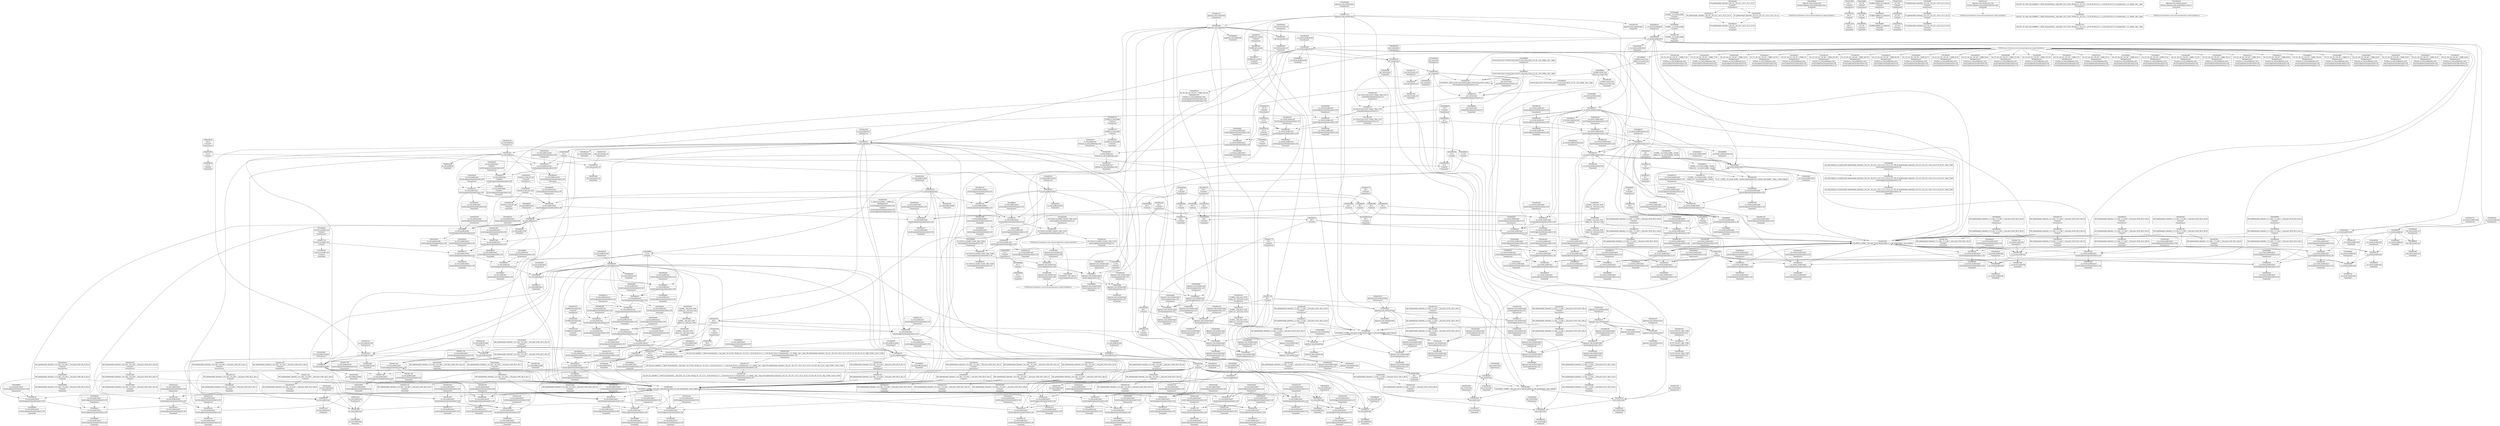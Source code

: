 digraph {
	CE0x4917220 [shape=record,shape=Mrecord,label="{CE0x4917220|aa_cred_profile:tmp28|security/apparmor/include/context.h,100|*SummSource*}"]
	CE0x4922140 [shape=record,shape=Mrecord,label="{CE0x4922140|aa_cred_profile:tmp7|security/apparmor/include/context.h,100|*SummSource*}"]
	CE0x4936ef0 [shape=record,shape=Mrecord,label="{CE0x4936ef0|aa_cred_profile:profile|security/apparmor/include/context.h,100|*SummSink*}"]
	CE0x48e27b0 [shape=record,shape=Mrecord,label="{CE0x48e27b0|GLOBAL:aa_cred_profile|*Constant*|*SummSource*}"]
	CE0x48eb130 [shape=record,shape=Mrecord,label="{CE0x48eb130|i8*_getelementptr_inbounds_(_36_x_i8_,_36_x_i8_*_.str12,_i32_0,_i32_0)|*Constant*}"]
	CE0x48cc180 [shape=record,shape=Mrecord,label="{CE0x48cc180|apparmor_task_setrlimit:call1|security/apparmor/lsm.c,613|*SummSource*}"]
	CE0x4923930 [shape=record,shape=Mrecord,label="{CE0x4923930|aa_cred_profile:tobool4|security/apparmor/include/context.h,100|*SummSource*}"]
	CE0x48ff7a0 [shape=record,shape=Mrecord,label="{CE0x48ff7a0|aa_cred_profile:tmp34|security/apparmor/include/context.h,101}"]
	CE0x4922520 [shape=record,shape=Mrecord,label="{CE0x4922520|aa_cred_profile:tmp8|security/apparmor/include/context.h,100|*SummSink*}"]
	CE0x48fc430 [shape=record,shape=Mrecord,label="{CE0x48fc430|44:_i32,_48:_i16,_128:_i8*,_:_CMRE_168,176_|*MultipleSource*|Function::aa_cred_profile&Arg::cred::|security/apparmor/include/context.h,99|security/apparmor/include/context.h,138}"]
	CE0x4913710 [shape=record,shape=Mrecord,label="{CE0x4913710|aa_cred_profile:tmp22|security/apparmor/include/context.h,100|*SummSink*}"]
	CE0x48f2620 [shape=record,shape=Mrecord,label="{CE0x48f2620|i64*_getelementptr_inbounds_(_11_x_i64_,_11_x_i64_*___llvm_gcov_ctr58,_i64_0,_i64_9)|*Constant*|*SummSink*}"]
	CE0x48f8db0 [shape=record,shape=Mrecord,label="{CE0x48f8db0|%struct.task_struct*_(%struct.task_struct**)*_asm_movq_%gs:$_1:P_,$0_,_r,im,_dirflag_,_fpsr_,_flags_|*SummSource*}"]
	CE0x4939e00 [shape=record,shape=Mrecord,label="{CE0x4939e00|i64*_getelementptr_inbounds_(_16_x_i64_,_16_x_i64_*___llvm_gcov_ctr46,_i64_0,_i64_14)|*Constant*|*SummSource*}"]
	CE0x48f78a0 [shape=record,shape=Mrecord,label="{CE0x48f78a0|__aa_current_profile:tmp15|security/apparmor/include/context.h,138|*SummSource*}"]
	CE0x48e74e0 [shape=record,shape=Mrecord,label="{CE0x48e74e0|i64*_getelementptr_inbounds_(_11_x_i64_,_11_x_i64_*___llvm_gcov_ctr58,_i64_0,_i64_0)|*Constant*|*SummSink*}"]
	CE0x48ea7b0 [shape=record,shape=Mrecord,label="{CE0x48ea7b0|__aa_current_profile:tmp16|security/apparmor/include/context.h,138|*SummSource*}"]
	CE0x48cfb40 [shape=record,shape=Mrecord,label="{CE0x48cfb40|i64*_getelementptr_inbounds_(_5_x_i64_,_5_x_i64_*___llvm_gcov_ctr105,_i64_0,_i64_4)|*Constant*}"]
	CE0x48f9b90 [shape=record,shape=Mrecord,label="{CE0x48f9b90|aa_cred_profile:tmp|*SummSink*}"]
	CE0x48fa990 [shape=record,shape=Mrecord,label="{CE0x48fa990|GLOBAL:__llvm_gcov_ctr58|Global_var:__llvm_gcov_ctr58}"]
	CE0x492bef0 [shape=record,shape=Mrecord,label="{CE0x492bef0|i64_3|*Constant*}"]
	CE0x48f2cd0 [shape=record,shape=Mrecord,label="{CE0x48f2cd0|__aa_current_profile:tmp17|security/apparmor/include/context.h,138|*SummSink*}"]
	CE0x490b1d0 [shape=record,shape=Mrecord,label="{CE0x490b1d0|%struct.aa_task_cxt*_null|*Constant*|*SummSink*}"]
	CE0x48d1070 [shape=record,shape=Mrecord,label="{CE0x48d1070|__aa_current_profile:tmp8|security/apparmor/include/context.h,138|*SummSource*}"]
	CE0x4935410 [shape=record,shape=Mrecord,label="{CE0x4935410|aa_cred_profile:do.end|*SummSink*}"]
	CE0x4914320 [shape=record,shape=Mrecord,label="{CE0x4914320|i64*_getelementptr_inbounds_(_16_x_i64_,_16_x_i64_*___llvm_gcov_ctr46,_i64_0,_i64_10)|*Constant*|*SummSource*}"]
	CE0x48c7770 [shape=record,shape=Mrecord,label="{CE0x48c7770|i64_1|*Constant*|*SummSource*}"]
	CE0x48d4310 [shape=record,shape=Mrecord,label="{CE0x48d4310|__aa_current_profile:entry|*SummSource*}"]
	CE0x493b1f0 [shape=record,shape=Mrecord,label="{CE0x493b1f0|i32_22|*Constant*|*SummSink*}"]
	CE0x492ab10 [shape=record,shape=Mrecord,label="{CE0x492ab10|aa_cred_profile:tmp20|security/apparmor/include/context.h,100|*SummSink*}"]
	CE0x48f5980 [shape=record,shape=Mrecord,label="{CE0x48f5980|__aa_current_profile:call3|security/apparmor/include/context.h,138|*SummSource*}"]
	CE0x4921f90 [shape=record,shape=Mrecord,label="{CE0x4921f90|aa_cred_profile:tobool|security/apparmor/include/context.h,100}"]
	CE0x490fce0 [shape=record,shape=Mrecord,label="{CE0x490fce0|aa_cred_profile:tmp11|security/apparmor/include/context.h,100|*SummSource*}"]
	CE0x49381e0 [shape=record,shape=Mrecord,label="{CE0x49381e0|aa_cred_profile:tobool1|security/apparmor/include/context.h,100|*SummSink*}"]
	CE0x4922250 [shape=record,shape=Mrecord,label="{CE0x4922250|aa_cred_profile:tmp8|security/apparmor/include/context.h,100}"]
	CE0x48c9c60 [shape=record,shape=Mrecord,label="{CE0x48c9c60|i64_0|*Constant*}"]
	CE0x48ea0e0 [shape=record,shape=Mrecord,label="{CE0x48ea0e0|i64*_getelementptr_inbounds_(_11_x_i64_,_11_x_i64_*___llvm_gcov_ctr58,_i64_0,_i64_1)|*Constant*|*SummSink*}"]
	CE0x493bc50 [shape=record,shape=Mrecord,label="{CE0x493bc50|44:_i32,_48:_i16,_128:_i8*,_:_CMRE_96,104_|*MultipleSource*|Function::aa_cred_profile&Arg::cred::|security/apparmor/include/context.h,99|security/apparmor/include/context.h,138}"]
	CE0x490e510 [shape=record,shape=Mrecord,label="{CE0x490e510|aa_cred_profile:lnot.ext|security/apparmor/include/context.h,100|*SummSource*}"]
	CE0x48c9d30 [shape=record,shape=Mrecord,label="{CE0x48c9d30|apparmor_task_setrlimit:tmp3|security/apparmor/lsm.c,612|*SummSink*}"]
	CE0x492b880 [shape=record,shape=Mrecord,label="{CE0x492b880|i64_2|*Constant*}"]
	CE0x4914aa0 [shape=record,shape=Mrecord,label="{CE0x4914aa0|aa_cred_profile:tmp24|security/apparmor/include/context.h,100|*SummSource*}"]
	CE0x48eb5b0 [shape=record,shape=Mrecord,label="{CE0x48eb5b0|_call_void_lockdep_rcu_suspicious(i8*_getelementptr_inbounds_(_36_x_i8_,_36_x_i8_*_.str12,_i32_0,_i32_0),_i32_138,_i8*_getelementptr_inbounds_(_45_x_i8_,_45_x_i8_*_.str14,_i32_0,_i32_0))_#7,_!dbg_!15483|security/apparmor/include/context.h,138|*SummSource*}"]
	CE0x48ecc90 [shape=record,shape=Mrecord,label="{CE0x48ecc90|__aa_current_profile:tmp7|security/apparmor/include/context.h,138}"]
	CE0x492a320 [shape=record,shape=Mrecord,label="{CE0x492a320|i64*_getelementptr_inbounds_(_16_x_i64_,_16_x_i64_*___llvm_gcov_ctr46,_i64_0,_i64_8)|*Constant*|*SummSource*}"]
	CE0x48f9ab0 [shape=record,shape=Mrecord,label="{CE0x48f9ab0|_call_void_mcount()_#2|*SummSource*}"]
	CE0x48e32e0 [shape=record,shape=Mrecord,label="{CE0x48e32e0|_ret_%struct.aa_profile*_%tmp34,_!dbg_!15510|security/apparmor/include/context.h,101}"]
	CE0x48e34c0 [shape=record,shape=Mrecord,label="{CE0x48e34c0|_ret_%struct.aa_profile*_%tmp34,_!dbg_!15510|security/apparmor/include/context.h,101|*SummSink*}"]
	CE0x493b4e0 [shape=record,shape=Mrecord,label="{CE0x493b4e0|i32_0|*Constant*}"]
	CE0x48f0ea0 [shape=record,shape=Mrecord,label="{CE0x48f0ea0|aa_cred_profile:tmp15|security/apparmor/include/context.h,100|*SummSink*}"]
	CE0x48f1060 [shape=record,shape=Mrecord,label="{CE0x48f1060|aa_cred_profile:tmp16|security/apparmor/include/context.h,100}"]
	CE0x4912e40 [shape=record,shape=Mrecord,label="{CE0x4912e40|aa_cred_profile:tmp33|security/apparmor/include/context.h,101|*SummSource*}"]
	CE0x48e4610 [shape=record,shape=Mrecord,label="{CE0x48e4610|__aa_current_profile:cred|security/apparmor/include/context.h,138|*SummSink*}"]
	CE0x48dcd50 [shape=record,shape=Mrecord,label="{CE0x48dcd50|i64_3|*Constant*|*SummSink*}"]
	CE0x4936540 [shape=record,shape=Mrecord,label="{CE0x4936540|44:_i32,_48:_i16,_128:_i8*,_:_CMRE_64,72_|*MultipleSource*|Function::aa_cred_profile&Arg::cred::|security/apparmor/include/context.h,99|security/apparmor/include/context.h,138}"]
	CE0x4938170 [shape=record,shape=Mrecord,label="{CE0x4938170|aa_cred_profile:tobool1|security/apparmor/include/context.h,100}"]
	CE0x48bf860 [shape=record,shape=Mrecord,label="{CE0x48bf860|apparmor_task_setrlimit:tmp3|security/apparmor/lsm.c,612}"]
	CE0x48d1000 [shape=record,shape=Mrecord,label="{CE0x48d1000|0:_i8,_:_GCMR___aa_current_profile.__warned_internal_global_i8_0,_section_.data.unlikely_,_align_1:_elem_0:default:}"]
	CE0x4913000 [shape=record,shape=Mrecord,label="{CE0x4913000|aa_cred_profile:tmp33|security/apparmor/include/context.h,101|*SummSink*}"]
	CE0x49171b0 [shape=record,shape=Mrecord,label="{CE0x49171b0|aa_cred_profile:tmp28|security/apparmor/include/context.h,100}"]
	CE0x490bc50 [shape=record,shape=Mrecord,label="{CE0x490bc50|aa_cred_profile:tmp2}"]
	CE0x48e9900 [shape=record,shape=Mrecord,label="{CE0x48e9900|__aa_current_profile:tmp1}"]
	CE0x4917790 [shape=record,shape=Mrecord,label="{CE0x4917790|aa_cred_profile:tmp29|security/apparmor/include/context.h,100|*SummSource*}"]
	CE0x48f83c0 [shape=record,shape=Mrecord,label="{CE0x48f83c0|__aa_current_profile:land.lhs.true|*SummSource*}"]
	CE0x48ca990 [shape=record,shape=Mrecord,label="{CE0x48ca990|_call_void_mcount()_#2|*SummSink*}"]
	CE0x48c5ff0 [shape=record,shape=Mrecord,label="{CE0x48c5ff0|i64*_getelementptr_inbounds_(_5_x_i64_,_5_x_i64_*___llvm_gcov_ctr105,_i64_0,_i64_0)|*Constant*|*SummSource*}"]
	CE0x490ed70 [shape=record,shape=Mrecord,label="{CE0x490ed70|aa_cred_profile:security|security/apparmor/include/context.h,99|*SummSink*}"]
	CE0x48f8b50 [shape=record,shape=Mrecord,label="{CE0x48f8b50|get_current:tmp4|./arch/x86/include/asm/current.h,14|*SummSink*}"]
	CE0x48d16e0 [shape=record,shape=Mrecord,label="{CE0x48d16e0|__aa_current_profile:tobool1|security/apparmor/include/context.h,138|*SummSource*}"]
	CE0x48ccd70 [shape=record,shape=Mrecord,label="{CE0x48ccd70|apparmor_task_setrlimit:bb|*SummSource*}"]
	CE0x48cc290 [shape=record,shape=Mrecord,label="{CE0x48cc290|apparmor_task_setrlimit:call1|security/apparmor/lsm.c,613|*SummSink*}"]
	CE0x4929ab0 [shape=record,shape=Mrecord,label="{CE0x4929ab0|aa_cred_profile:tmp19|security/apparmor/include/context.h,100}"]
	CE0x48fe940 [shape=record,shape=Mrecord,label="{CE0x48fe940|44:_i32,_48:_i16,_128:_i8*,_:_CMRE_40,44_|*MultipleSource*|Function::aa_cred_profile&Arg::cred::|security/apparmor/include/context.h,99|security/apparmor/include/context.h,138}"]
	CE0x4908650 [shape=record,shape=Mrecord,label="{CE0x4908650|apparmor_task_setrlimit:task|Function::apparmor_task_setrlimit&Arg::task::|*SummSink*}"]
	CE0x48f07a0 [shape=record,shape=Mrecord,label="{CE0x48f07a0|__aa_current_profile:tmp20|security/apparmor/include/context.h,138}"]
	CE0x491d910 [shape=record,shape=Mrecord,label="{CE0x491d910|i32_22|*Constant*}"]
	CE0x492b010 [shape=record,shape=Mrecord,label="{CE0x492b010|aa_cred_profile:tmp21|security/apparmor/include/context.h,100|*SummSource*}"]
	CE0x48f82e0 [shape=record,shape=Mrecord,label="{CE0x48f82e0|__aa_current_profile:land.lhs.true}"]
	CE0x4910f40 [shape=record,shape=Mrecord,label="{CE0x4910f40|i64_12|*Constant*}"]
	CE0x48c6680 [shape=record,shape=Mrecord,label="{CE0x48c6680|i32_138|*Constant*}"]
	CE0x4935520 [shape=record,shape=Mrecord,label="{CE0x4935520|aa_cred_profile:do.body}"]
	CE0x4923760 [shape=record,shape=Mrecord,label="{CE0x4923760|aa_cred_profile:expval|security/apparmor/include/context.h,100|*SummSink*}"]
	CE0x48c63b0 [shape=record,shape=Mrecord,label="{CE0x48c63b0|apparmor_task_setrlimit:tmp1}"]
	CE0x48c8500 [shape=record,shape=Mrecord,label="{CE0x48c8500|apparmor_task_setrlimit:tmp8|security/apparmor/lsm.c,613|*SummSource*}"]
	CE0x4914a30 [shape=record,shape=Mrecord,label="{CE0x4914a30|aa_cred_profile:tmp24|security/apparmor/include/context.h,100}"]
	CE0x4936300 [shape=record,shape=Mrecord,label="{CE0x4936300|44:_i32,_48:_i16,_128:_i8*,_:_CMRE_56,64_|*MultipleSource*|Function::aa_cred_profile&Arg::cred::|security/apparmor/include/context.h,99|security/apparmor/include/context.h,138}"]
	CE0x48cea20 [shape=record,shape=Mrecord,label="{CE0x48cea20|__aa_current_profile:if.then|*SummSource*}"]
	CE0x48ffc90 [shape=record,shape=Mrecord,label="{CE0x48ffc90|aa_cred_profile:tmp34|security/apparmor/include/context.h,101|*SummSink*}"]
	CE0x48ce3b0 [shape=record,shape=Mrecord,label="{CE0x48ce3b0|COLLAPSED:_GCMRE___llvm_gcov_ctr46_internal_global_16_x_i64_zeroinitializer:_elem_0:default:}"]
	CE0x4913df0 [shape=record,shape=Mrecord,label="{CE0x4913df0|aa_cred_profile:tmp23|security/apparmor/include/context.h,100|*SummSink*}"]
	CE0x48c64c0 [shape=record,shape=Mrecord,label="{CE0x48c64c0|apparmor_task_setrlimit:tmp1|*SummSource*}"]
	CE0x48eeb90 [shape=record,shape=Mrecord,label="{CE0x48eeb90|i8*_getelementptr_inbounds_(_36_x_i8_,_36_x_i8_*_.str12,_i32_0,_i32_0)|*Constant*|*SummSource*}"]
	CE0x48fdd00 [shape=record,shape=Mrecord,label="{CE0x48fdd00|aa_cred_profile:tmp13}"]
	CE0x48ecb10 [shape=record,shape=Mrecord,label="{CE0x48ecb10|__aa_current_profile:tmp6|security/apparmor/include/context.h,138|*SummSink*}"]
	CE0x492c190 [shape=record,shape=Mrecord,label="{CE0x492c190|aa_cred_profile:do.end8}"]
	CE0x48d3bb0 [shape=record,shape=Mrecord,label="{CE0x48d3bb0|i64*_getelementptr_inbounds_(_5_x_i64_,_5_x_i64_*___llvm_gcov_ctr105,_i64_0,_i64_3)|*Constant*}"]
	CE0x48f8490 [shape=record,shape=Mrecord,label="{CE0x48f8490|__aa_current_profile:land.lhs.true|*SummSink*}"]
	CE0x48edeb0 [shape=record,shape=Mrecord,label="{CE0x48edeb0|get_current:tmp4|./arch/x86/include/asm/current.h,14|*SummSource*}"]
	CE0x48fba70 [shape=record,shape=Mrecord,label="{CE0x48fba70|aa_cred_profile:do.body6}"]
	CE0x48e78f0 [shape=record,shape=Mrecord,label="{CE0x48e78f0|i64_1|*Constant*}"]
	CE0x4924180 [shape=record,shape=Mrecord,label="{CE0x4924180|i64_6|*Constant*|*SummSource*}"]
	CE0x490f840 [shape=record,shape=Mrecord,label="{CE0x490f840|aa_cred_profile:tmp10|security/apparmor/include/context.h,100|*SummSource*}"]
	CE0x4937dd0 [shape=record,shape=Mrecord,label="{CE0x4937dd0|aa_cred_profile:tmp12|security/apparmor/include/context.h,100|*SummSource*}"]
	CE0x48e60c0 [shape=record,shape=Mrecord,label="{CE0x48e60c0|__aa_current_profile:tmp11|security/apparmor/include/context.h,138|*SummSink*}"]
	CE0x48e4bb0 [shape=record,shape=Mrecord,label="{CE0x48e4bb0|__aa_current_profile:tmp21|security/apparmor/include/context.h,138|*SummSource*}"]
	CE0x48c8910 [shape=record,shape=Mrecord,label="{CE0x48c8910|_call_void_mcount()_#2|*SummSource*}"]
	CE0x492bba0 [shape=record,shape=Mrecord,label="{CE0x492bba0|aa_cred_profile:tmp6|security/apparmor/include/context.h,100}"]
	CE0x48ea8b0 [shape=record,shape=Mrecord,label="{CE0x48ea8b0|__aa_current_profile:tmp16|security/apparmor/include/context.h,138|*SummSink*}"]
	CE0x48cabe0 [shape=record,shape=Mrecord,label="{CE0x48cabe0|i64_1|*Constant*}"]
	CE0x48f5420 [shape=record,shape=Mrecord,label="{CE0x48f5420|__aa_current_profile:tmp20|security/apparmor/include/context.h,138|*SummSink*}"]
	CE0x48ee630 [shape=record,shape=Mrecord,label="{CE0x48ee630|GLOBAL:lockdep_rcu_suspicious|*Constant*|*SummSource*}"]
	CE0x48c9220 [shape=record,shape=Mrecord,label="{CE0x48c9220|apparmor_task_setrlimit:tmp2|security/apparmor/lsm.c,612|*SummSource*}"]
	CE0x48fa080 [shape=record,shape=Mrecord,label="{CE0x48fa080|i64_3|*Constant*}"]
	CE0x48e2930 [shape=record,shape=Mrecord,label="{CE0x48e2930|GLOBAL:aa_cred_profile|*Constant*|*SummSink*}"]
	CE0x48ce000 [shape=record,shape=Mrecord,label="{CE0x48ce000|COLLAPSED:_CRE:_elem_0::|security/apparmor/lsm.c,612}"]
	CE0x48d3a40 [shape=record,shape=Mrecord,label="{CE0x48d3a40|apparmor_task_setrlimit:tmp6|security/apparmor/lsm.c,612|*SummSink*}"]
	CE0x48f6550 [shape=record,shape=Mrecord,label="{CE0x48f6550|__aa_current_profile:tmp14|security/apparmor/include/context.h,138}"]
	CE0x48cbc00 [shape=record,shape=Mrecord,label="{CE0x48cbc00|GLOBAL:__llvm_gcov_ctr105|Global_var:__llvm_gcov_ctr105}"]
	CE0x48d39d0 [shape=record,shape=Mrecord,label="{CE0x48d39d0|apparmor_task_setrlimit:tmp6|security/apparmor/lsm.c,612|*SummSource*}"]
	CE0x48e7760 [shape=record,shape=Mrecord,label="{CE0x48e7760|__aa_current_profile:tmp|*SummSource*}"]
	CE0x4911b00 [shape=record,shape=Mrecord,label="{CE0x4911b00|aa_cred_profile:tmp31|security/apparmor/include/context.h,100|*SummSink*}"]
	CE0x48fae50 [shape=record,shape=Mrecord,label="{CE0x48fae50|__aa_current_profile:tmp5|security/apparmor/include/context.h,138}"]
	CE0x49278e0 [shape=record,shape=Mrecord,label="{CE0x49278e0|_call_void_asm_sideeffect_1:_09ud2_0A.pushsection___bug_table,_22a_22_0A2:_09.long_1b_-_2b,_$_0:c_-_2b_0A_09.word_$_1:c_,_0_0A_09.org_2b+$_2:c_0A.popsection_,_i,i,i,_dirflag_,_fpsr_,_flags_(i8*_getelementptr_inbounds_(_36_x_i8_,_36_x_i8_*_.str12,_i32_0,_i32_0),_i32_100,_i64_12)_#2,_!dbg_!15490,_!srcloc_!15493|security/apparmor/include/context.h,100|*SummSource*}"]
	CE0x5489ed0 [shape=record,shape=Mrecord,label="{CE0x5489ed0|_ret_%struct.aa_profile*_%call4,_!dbg_!15494|security/apparmor/include/context.h,138|*SummSource*}"]
	CE0x48e2650 [shape=record,shape=Mrecord,label="{CE0x48e2650|aa_cred_profile:entry}"]
	CE0x48c8060 [shape=record,shape=Mrecord,label="{CE0x48c8060|apparmor_task_setrlimit:tmp|*SummSource*}"]
	CE0x493ac30 [shape=record,shape=Mrecord,label="{CE0x493ac30|i32_22|*Constant*|*SummSource*}"]
	CE0x48f6f10 [shape=record,shape=Mrecord,label="{CE0x48f6f10|i1_true|*Constant*|*SummSink*}"]
	CE0x4939680 [shape=record,shape=Mrecord,label="{CE0x4939680|i64*_getelementptr_inbounds_(_16_x_i64_,_16_x_i64_*___llvm_gcov_ctr46,_i64_0,_i64_4)|*Constant*|*SummSink*}"]
	CE0x48fd5b0 [shape=record,shape=Mrecord,label="{CE0x48fd5b0|aa_cred_profile:tobool1|security/apparmor/include/context.h,100|*SummSource*}"]
	CE0x48ceaf0 [shape=record,shape=Mrecord,label="{CE0x48ceaf0|__aa_current_profile:if.then|*SummSink*}"]
	CE0x48e9bb0 [shape=record,shape=Mrecord,label="{CE0x48e9bb0|i64*_getelementptr_inbounds_(_11_x_i64_,_11_x_i64_*___llvm_gcov_ctr58,_i64_0,_i64_1)|*Constant*}"]
	CE0x48ee4e0 [shape=record,shape=Mrecord,label="{CE0x48ee4e0|aa_cred_profile:if.then}"]
	CE0x4929cd0 [shape=record,shape=Mrecord,label="{CE0x4929cd0|aa_cred_profile:tmp19|security/apparmor/include/context.h,100|*SummSource*}"]
	CE0x48ce420 [shape=record,shape=Mrecord,label="{CE0x48ce420|aa_cred_profile:tmp|*SummSource*}"]
	CE0x48fe090 [shape=record,shape=Mrecord,label="{CE0x48fe090|aa_cred_profile:tmp13|*SummSource*}"]
	CE0x48d6e90 [shape=record,shape=Mrecord,label="{CE0x48d6e90|i32_0|*Constant*|*SummSource*}"]
	CE0x48e9e10 [shape=record,shape=Mrecord,label="{CE0x48e9e10|__aa_current_profile:tmp1|*SummSink*}"]
	CE0x49297b0 [shape=record,shape=Mrecord,label="{CE0x49297b0|aa_cred_profile:tmp18|security/apparmor/include/context.h,100|*SummSource*}"]
	CE0x48c7140 [shape=record,shape=Mrecord,label="{CE0x48c7140|apparmor_task_setrlimit:entry}"]
	CE0x4929310 [shape=record,shape=Mrecord,label="{CE0x4929310|i32_100|*Constant*|*SummSink*}"]
	CE0x48e5a90 [shape=record,shape=Mrecord,label="{CE0x48e5a90|__aa_current_profile:tmp10|security/apparmor/include/context.h,138|*SummSink*}"]
	CE0x48fdb80 [shape=record,shape=Mrecord,label="{CE0x48fdb80|aa_cred_profile:lnot|security/apparmor/include/context.h,100|*SummSource*}"]
	CE0x48d43b0 [shape=record,shape=Mrecord,label="{CE0x48d43b0|__aa_current_profile:entry|*SummSink*}"]
	CE0x48f1b60 [shape=record,shape=Mrecord,label="{CE0x48f1b60|GLOBAL:get_current|*Constant*}"]
	CE0x48d18e0 [shape=record,shape=Mrecord,label="{CE0x48d18e0|i64_5|*Constant*}"]
	CE0x491cfa0 [shape=record,shape=Mrecord,label="{CE0x491cfa0|aa_cred_profile:bb}"]
	CE0x48faec0 [shape=record,shape=Mrecord,label="{CE0x48faec0|__aa_current_profile:tmp5|security/apparmor/include/context.h,138|*SummSource*}"]
	CE0x491dc80 [shape=record,shape=Mrecord,label="{CE0x491dc80|aa_cred_profile:bb|*SummSink*}"]
	CE0x493b0f0 [shape=record,shape=Mrecord,label="{CE0x493b0f0|aa_cred_profile:if.end|*SummSource*}"]
	CE0x490ff80 [shape=record,shape=Mrecord,label="{CE0x490ff80|aa_cred_profile:profile|security/apparmor/include/context.h,100}"]
	CE0x48f1640 [shape=record,shape=Mrecord,label="{CE0x48f1640|aa_cred_profile:tmp17|security/apparmor/include/context.h,100}"]
	CE0x48d0190 [shape=record,shape=Mrecord,label="{CE0x48d0190|apparmor_task_setrlimit:tmp9|security/apparmor/lsm.c,615|*SummSource*}"]
	CE0x48d9c90 [shape=record,shape=Mrecord,label="{CE0x48d9c90|__aa_current_profile:call|security/apparmor/include/context.h,138|*SummSink*}"]
	CE0x48f73f0 [shape=record,shape=Mrecord,label="{CE0x48f73f0|i64*_getelementptr_inbounds_(_11_x_i64_,_11_x_i64_*___llvm_gcov_ctr58,_i64_0,_i64_8)|*Constant*}"]
	CE0x48ec370 [shape=record,shape=Mrecord,label="{CE0x48ec370|__aa_current_profile:land.lhs.true2}"]
	CE0x48ff380 [shape=record,shape=Mrecord,label="{CE0x48ff380|__aa_current_profile:tmp9|security/apparmor/include/context.h,138|*SummSource*}"]
	CE0x490c860 [shape=record,shape=Mrecord,label="{CE0x490c860|44:_i32,_48:_i16,_128:_i8*,_:_CMRE_152,160_|*MultipleSource*|Function::aa_cred_profile&Arg::cred::|security/apparmor/include/context.h,99|security/apparmor/include/context.h,138}"]
	CE0x48c8870 [shape=record,shape=Mrecord,label="{CE0x48c8870|GLOBAL:__llvm_gcov_ctr105|Global_var:__llvm_gcov_ctr105|*SummSink*}"]
	CE0x48e3040 [shape=record,shape=Mrecord,label="{CE0x48e3040|_ret_%struct.aa_profile*_%tmp34,_!dbg_!15510|security/apparmor/include/context.h,101|*SummSource*}"]
	CE0x48f7bf0 [shape=record,shape=Mrecord,label="{CE0x48f7bf0|44:_i32,_48:_i16,_128:_i8*,_:_CMRE_120,128_|*MultipleSource*|Function::aa_cred_profile&Arg::cred::|security/apparmor/include/context.h,99|security/apparmor/include/context.h,138}"]
	CE0x49159a0 [shape=record,shape=Mrecord,label="{CE0x49159a0|i64*_getelementptr_inbounds_(_16_x_i64_,_16_x_i64_*___llvm_gcov_ctr46,_i64_0,_i64_12)|*Constant*|*SummSink*}"]
	CE0x48f19a0 [shape=record,shape=Mrecord,label="{CE0x48f19a0|__aa_current_profile:call3|security/apparmor/include/context.h,138|*SummSink*}"]
	CE0x492aa30 [shape=record,shape=Mrecord,label="{CE0x492aa30|aa_cred_profile:tmp20|security/apparmor/include/context.h,100}"]
	CE0x48e9f30 [shape=record,shape=Mrecord,label="{CE0x48e9f30|i64*_getelementptr_inbounds_(_11_x_i64_,_11_x_i64_*___llvm_gcov_ctr58,_i64_0,_i64_1)|*Constant*|*SummSource*}"]
	CE0x48f9830 [shape=record,shape=Mrecord,label="{CE0x48f9830|_call_void_mcount()_#2}"]
	CE0x490f220 [shape=record,shape=Mrecord,label="{CE0x490f220|44:_i32,_48:_i16,_128:_i8*,_:_CMRE_8,16_|*MultipleSource*|Function::aa_cred_profile&Arg::cred::|security/apparmor/include/context.h,99|security/apparmor/include/context.h,138}"]
	CE0x48eaf70 [shape=record,shape=Mrecord,label="{CE0x48eaf70|i8_1|*Constant*|*SummSink*}"]
	CE0x48ced50 [shape=record,shape=Mrecord,label="{CE0x48ced50|__aa_current_profile:do.end|*SummSource*}"]
	CE0x48ca710 [shape=record,shape=Mrecord,label="{CE0x48ca710|__aa_current_profile:if.end|*SummSource*}"]
	CE0x48cebd0 [shape=record,shape=Mrecord,label="{CE0x48cebd0|__aa_current_profile:do.end}"]
	CE0x48cb280 [shape=record,shape=Mrecord,label="{CE0x48cb280|__aa_current_profile:call|security/apparmor/include/context.h,138}"]
	CE0x4910520 [shape=record,shape=Mrecord,label="{CE0x4910520|i64*_getelementptr_inbounds_(_2_x_i64_,_2_x_i64_*___llvm_gcov_ctr112,_i64_0,_i64_1)|*Constant*|*SummSource*}"]
	CE0x48c60f0 [shape=record,shape=Mrecord,label="{CE0x48c60f0|apparmor_task_setrlimit:call|security/apparmor/lsm.c,609|*SummSource*}"]
	CE0x48e9970 [shape=record,shape=Mrecord,label="{CE0x48e9970|__aa_current_profile:tmp1|*SummSource*}"]
	CE0x48ea550 [shape=record,shape=Mrecord,label="{CE0x48ea550|__aa_current_profile:tmp16|security/apparmor/include/context.h,138}"]
	CE0x48e2b90 [shape=record,shape=Mrecord,label="{CE0x48e2b90|aa_cred_profile:cred|Function::aa_cred_profile&Arg::cred::}"]
	CE0x4914b10 [shape=record,shape=Mrecord,label="{CE0x4914b10|aa_cred_profile:tmp24|security/apparmor/include/context.h,100|*SummSink*}"]
	CE0x48fd340 [shape=record,shape=Mrecord,label="{CE0x48fd340|%struct.aa_profile*_null|*Constant*|*SummSink*}"]
	CE0x48e4f60 [shape=record,shape=Mrecord,label="{CE0x48e4f60|__aa_current_profile:tmp21|security/apparmor/include/context.h,138|*SummSink*}"]
	CE0x48f9c90 [shape=record,shape=Mrecord,label="{CE0x48f9c90|aa_cred_profile:tmp1|*SummSource*}"]
	CE0x48eaa70 [shape=record,shape=Mrecord,label="{CE0x48eaa70|i8_1|*Constant*}"]
	CE0x4915f20 [shape=record,shape=Mrecord,label="{CE0x4915f20|aa_cred_profile:tmp26|security/apparmor/include/context.h,100|*SummSink*}"]
	CE0x48f2e40 [shape=record,shape=Mrecord,label="{CE0x48f2e40|__aa_current_profile:tmp18|security/apparmor/include/context.h,138}"]
	CE0x4910cf0 [shape=record,shape=Mrecord,label="{CE0x4910cf0|get_current:tmp2|*SummSink*}"]
	CE0x4923d70 [shape=record,shape=Mrecord,label="{CE0x4923d70|aa_cred_profile:tobool4|security/apparmor/include/context.h,100|*SummSink*}"]
	CE0x48c3d60 [shape=record,shape=Mrecord,label="{CE0x48c3d60|apparmor_task_setrlimit:if.end|*SummSink*}"]
	CE0x48f61d0 [shape=record,shape=Mrecord,label="{CE0x48f61d0|__aa_current_profile:tmp13|security/apparmor/include/context.h,138|*SummSource*}"]
	CE0x49370b0 [shape=record,shape=Mrecord,label="{CE0x49370b0|0:_%struct.aa_profile*,_:_CMRE_0,8_|*MultipleSource*|security/apparmor/include/context.h,99|*LoadInst*|security/apparmor/include/context.h,99|security/apparmor/include/context.h,100}"]
	CE0x49112a0 [shape=record,shape=Mrecord,label="{CE0x49112a0|i64*_getelementptr_inbounds_(_16_x_i64_,_16_x_i64_*___llvm_gcov_ctr46,_i64_0,_i64_9)|*Constant*}"]
	CE0x48e18f0 [shape=record,shape=Mrecord,label="{CE0x48e18f0|get_current:entry|*SummSink*}"]
	CE0x4913480 [shape=record,shape=Mrecord,label="{CE0x4913480|aa_cred_profile:profile11|security/apparmor/include/context.h,101|*SummSink*}"]
	CE0x48cc470 [shape=record,shape=Mrecord,label="{CE0x48cc470|apparmor_task_setrlimit:error.0|*SummSource*}"]
	CE0x4913fb0 [shape=record,shape=Mrecord,label="{CE0x4913fb0|i64*_getelementptr_inbounds_(_16_x_i64_,_16_x_i64_*___llvm_gcov_ctr46,_i64_0,_i64_10)|*Constant*}"]
	CE0x48f5160 [shape=record,shape=Mrecord,label="{CE0x48f5160|aa_cred_profile:do.end10|*SummSource*}"]
	CE0x48d1190 [shape=record,shape=Mrecord,label="{CE0x48d1190|__aa_current_profile:tobool1|security/apparmor/include/context.h,138}"]
	CE0x4929df0 [shape=record,shape=Mrecord,label="{CE0x4929df0|aa_cred_profile:tmp19|security/apparmor/include/context.h,100|*SummSink*}"]
	CE0x48dc100 [shape=record,shape=Mrecord,label="{CE0x48dc100|_call_void_mcount()_#2}"]
	CE0x49152f0 [shape=record,shape=Mrecord,label="{CE0x49152f0|i64*_getelementptr_inbounds_(_16_x_i64_,_16_x_i64_*___llvm_gcov_ctr46,_i64_0,_i64_12)|*Constant*}"]
	CE0x48dcea0 [shape=record,shape=Mrecord,label="{CE0x48dcea0|apparmor_task_setrlimit:cmp|security/apparmor/lsm.c,612}"]
	CE0x4912820 [shape=record,shape=Mrecord,label="{CE0x4912820|aa_cred_profile:tmp32|security/apparmor/include/context.h,101|*SummSink*}"]
	CE0x490ebf0 [shape=record,shape=Mrecord,label="{CE0x490ebf0|aa_cred_profile:conv|security/apparmor/include/context.h,100|*SummSink*}"]
	CE0x48e6620 [shape=record,shape=Mrecord,label="{CE0x48e6620|__aa_current_profile:tmp12|security/apparmor/include/context.h,138|*SummSink*}"]
	CE0x48fb6a0 [shape=record,shape=Mrecord,label="{CE0x48fb6a0|__aa_current_profile:bb}"]
	CE0x4910c10 [shape=record,shape=Mrecord,label="{CE0x4910c10|get_current:tmp2}"]
	CE0x4924300 [shape=record,shape=Mrecord,label="{CE0x4924300|i64_6|*Constant*|*SummSink*}"]
	CE0x48d0bb0 [shape=record,shape=Mrecord,label="{CE0x48d0bb0|apparmor_task_setrlimit:tmp10|security/apparmor/lsm.c,615|*SummSink*}"]
	CE0x492c2f0 [shape=record,shape=Mrecord,label="{CE0x492c2f0|aa_cred_profile:do.end8|*SummSource*}"]
	CE0x48c2700 [shape=record,shape=Mrecord,label="{CE0x48c2700|GLOBAL:__aa_current_profile|*Constant*|*SummSink*}"]
	CE0x490ba40 [shape=record,shape=Mrecord,label="{CE0x490ba40|i64*_getelementptr_inbounds_(_16_x_i64_,_16_x_i64_*___llvm_gcov_ctr46,_i64_0,_i64_1)|*Constant*|*SummSink*}"]
	CE0x48f86c0 [shape=record,shape=Mrecord,label="{CE0x48f86c0|GLOBAL:current_task|Global_var:current_task}"]
	CE0x4926750 [shape=record,shape=Mrecord,label="{CE0x4926750|aa_cred_profile:tmp17|security/apparmor/include/context.h,100|*SummSource*}"]
	CE0x48f88e0 [shape=record,shape=Mrecord,label="{CE0x48f88e0|GLOBAL:current_task|Global_var:current_task|*SummSource*}"]
	CE0x48d6f00 [shape=record,shape=Mrecord,label="{CE0x48d6f00|apparmor_task_setrlimit:mode|security/apparmor/lsm.c,612|*SummSink*}"]
	CE0x48f3730 [shape=record,shape=Mrecord,label="{CE0x48f3730|i64*_getelementptr_inbounds_(_11_x_i64_,_11_x_i64_*___llvm_gcov_ctr58,_i64_0,_i64_10)|*Constant*|*SummSource*}"]
	CE0x48e38c0 [shape=record,shape=Mrecord,label="{CE0x48e38c0|get_current:bb}"]
	CE0x48f8c10 [shape=record,shape=Mrecord,label="{CE0x48f8c10|%struct.task_struct*_(%struct.task_struct**)*_asm_movq_%gs:$_1:P_,$0_,_r,im,_dirflag_,_fpsr_,_flags_}"]
	CE0x48e9610 [shape=record,shape=Mrecord,label="{CE0x48e9610|i64*_getelementptr_inbounds_(_16_x_i64_,_16_x_i64_*___llvm_gcov_ctr46,_i64_0,_i64_0)|*Constant*}"]
	CE0x491ccd0 [shape=record,shape=Mrecord,label="{CE0x491ccd0|aa_cred_profile:tmp3}"]
	CE0x492aaa0 [shape=record,shape=Mrecord,label="{CE0x492aaa0|aa_cred_profile:tmp20|security/apparmor/include/context.h,100|*SummSource*}"]
	CE0x4935910 [shape=record,shape=Mrecord,label="{CE0x4935910|44:_i32,_48:_i16,_128:_i8*,_:_CMRE_20,24_|*MultipleSource*|Function::aa_cred_profile&Arg::cred::|security/apparmor/include/context.h,99|security/apparmor/include/context.h,138}"]
	CE0x48cc9c0 [shape=record,shape=Mrecord,label="{CE0x48cc9c0|apparmor_task_setrlimit:tmp2|security/apparmor/lsm.c,612|*SummSink*}"]
	CE0x48e7e20 [shape=record,shape=Mrecord,label="{CE0x48e7e20|i64*_getelementptr_inbounds_(_16_x_i64_,_16_x_i64_*___llvm_gcov_ctr46,_i64_0,_i64_1)|*Constant*}"]
	CE0x490da90 [shape=record,shape=Mrecord,label="{CE0x490da90|aa_cred_profile:lnot2|security/apparmor/include/context.h,100|*SummSource*}"]
	CE0x48e2130 [shape=record,shape=Mrecord,label="{CE0x48e2130|__aa_current_profile:call4|security/apparmor/include/context.h,138|*SummSink*}"]
	CE0x48cc400 [shape=record,shape=Mrecord,label="{CE0x48cc400|apparmor_task_setrlimit:error.0}"]
	CE0x48e3bb0 [shape=record,shape=Mrecord,label="{CE0x48e3bb0|i64*_getelementptr_inbounds_(_2_x_i64_,_2_x_i64_*___llvm_gcov_ctr112,_i64_0,_i64_0)|*Constant*}"]
	CE0x490e0c0 [shape=record,shape=Mrecord,label="{CE0x490e0c0|aa_cred_profile:lnot3|security/apparmor/include/context.h,100|*SummSink*}"]
	CE0x49175a0 [shape=record,shape=Mrecord,label="{CE0x49175a0|aa_cred_profile:tmp29|security/apparmor/include/context.h,100}"]
	CE0x48fa6a0 [shape=record,shape=Mrecord,label="{CE0x48fa6a0|__aa_current_profile:tmp4|security/apparmor/include/context.h,138|*SummSink*}"]
	CE0x492d690 [shape=record,shape=Mrecord,label="{CE0x492d690|aa_cred_profile:tmp3|*SummSink*}"]
	CE0x4911020 [shape=record,shape=Mrecord,label="{CE0x4911020|i64_12|*Constant*|*SummSink*}"]
	CE0x48e2060 [shape=record,shape=Mrecord,label="{CE0x48e2060|__aa_current_profile:call4|security/apparmor/include/context.h,138|*SummSource*}"]
	CE0x48fa5d0 [shape=record,shape=Mrecord,label="{CE0x48fa5d0|__aa_current_profile:tmp4|security/apparmor/include/context.h,138|*SummSource*}"]
	CE0x490af30 [shape=record,shape=Mrecord,label="{CE0x490af30|%struct.aa_task_cxt*_null|*Constant*|*SummSource*}"]
	CE0x48f7910 [shape=record,shape=Mrecord,label="{CE0x48f7910|__aa_current_profile:tmp15|security/apparmor/include/context.h,138|*SummSink*}"]
	CE0x491d760 [shape=record,shape=Mrecord,label="{CE0x491d760|_call_void_mcount()_#2|*SummSource*}"]
	CE0x48dd0b0 [shape=record,shape=Mrecord,label="{CE0x48dd0b0|GLOBAL:__aa_current_profile|*Constant*|*SummSource*}"]
	CE0x48fed00 [shape=record,shape=Mrecord,label="{CE0x48fed00|44:_i32,_48:_i16,_128:_i8*,_:_CMRE_48,52_|*MultipleSource*|Function::aa_cred_profile&Arg::cred::|security/apparmor/include/context.h,99|security/apparmor/include/context.h,138}"]
	CE0x48cb140 [shape=record,shape=Mrecord,label="{CE0x48cb140|get_current:tmp1|*SummSink*}"]
	CE0x4922f60 [shape=record,shape=Mrecord,label="{CE0x4922f60|GLOBAL:llvm.expect.i64|*Constant*}"]
	CE0x4913630 [shape=record,shape=Mrecord,label="{CE0x4913630|aa_cred_profile:tmp22|security/apparmor/include/context.h,100}"]
	CE0x4912370 [shape=record,shape=Mrecord,label="{CE0x4912370|i64*_getelementptr_inbounds_(_16_x_i64_,_16_x_i64_*___llvm_gcov_ctr46,_i64_0,_i64_15)|*Constant*|*SummSink*}"]
	"CONST[source:0(mediator),value:2(dynamic)][purpose:{subject}][SrcIdx:4]"
	CE0x48fe530 [shape=record,shape=Mrecord,label="{CE0x48fe530|i64_5|*Constant*|*SummSink*}"]
	CE0x48f81d0 [shape=record,shape=Mrecord,label="{CE0x48f81d0|__aa_current_profile:do.end|*SummSink*}"]
	CE0x48fef40 [shape=record,shape=Mrecord,label="{CE0x48fef40|44:_i32,_48:_i16,_128:_i8*,_:_CMRE_52,56_|*MultipleSource*|Function::aa_cred_profile&Arg::cred::|security/apparmor/include/context.h,99|security/apparmor/include/context.h,138}"]
	CE0x48c9af0 [shape=record,shape=Mrecord,label="{CE0x48c9af0|apparmor_task_setrlimit:tmp5|security/apparmor/lsm.c,612|*SummSource*}"]
	CE0x48e2cf0 [shape=record,shape=Mrecord,label="{CE0x48e2cf0|aa_cred_profile:cred|Function::aa_cred_profile&Arg::cred::|*SummSource*}"]
	CE0x4923530 [shape=record,shape=Mrecord,label="{CE0x4923530|GLOBAL:llvm.expect.i64|*Constant*|*SummSink*}"]
	CE0x48fcab0 [shape=record,shape=Mrecord,label="{CE0x48fcab0|aa_cred_profile:tmp4|*LoadInst*|security/apparmor/include/context.h,99|*SummSource*}"]
	CE0x493a510 [shape=record,shape=Mrecord,label="{CE0x493a510|aa_cred_profile:tmp30|security/apparmor/include/context.h,100}"]
	CE0x4923690 [shape=record,shape=Mrecord,label="{CE0x4923690|aa_cred_profile:expval|security/apparmor/include/context.h,100|*SummSource*}"]
	CE0x48fa410 [shape=record,shape=Mrecord,label="{CE0x48fa410|i64_0|*Constant*}"]
	CE0x48efff0 [shape=record,shape=Mrecord,label="{CE0x48efff0|i8*_getelementptr_inbounds_(_45_x_i8_,_45_x_i8_*_.str14,_i32_0,_i32_0)|*Constant*|*SummSource*}"]
	CE0x49119e0 [shape=record,shape=Mrecord,label="{CE0x49119e0|aa_cred_profile:tmp31|security/apparmor/include/context.h,100|*SummSource*}"]
	CE0x490f8b0 [shape=record,shape=Mrecord,label="{CE0x490f8b0|aa_cred_profile:tmp10|security/apparmor/include/context.h,100|*SummSink*}"]
	CE0x48ed730 [shape=record,shape=Mrecord,label="{CE0x48ed730|GLOBAL:__aa_current_profile.__warned|Global_var:__aa_current_profile.__warned|*SummSink*}"]
	CE0x48f79b0 [shape=record,shape=Mrecord,label="{CE0x48f79b0|44:_i32,_48:_i16,_128:_i8*,_:_CMRE_112,120_|*MultipleSource*|Function::aa_cred_profile&Arg::cred::|security/apparmor/include/context.h,99|security/apparmor/include/context.h,138}"]
	CE0x48fe6b0 [shape=record,shape=Mrecord,label="{CE0x48fe6b0|__aa_current_profile:tmp10|security/apparmor/include/context.h,138}"]
	CE0x4923310 [shape=record,shape=Mrecord,label="{CE0x4923310|GLOBAL:llvm.expect.i64|*Constant*|*SummSource*}"]
	CE0x48d7040 [shape=record,shape=Mrecord,label="{CE0x48d7040|apparmor_task_setrlimit:mode|security/apparmor/lsm.c,612|*SummSource*}"]
	CE0x48c28a0 [shape=record,shape=Mrecord,label="{CE0x48c28a0|apparmor_task_setrlimit:if.end|*SummSource*}"]
	CE0x48fe7d0 [shape=record,shape=Mrecord,label="{CE0x48fe7d0|i64_4|*Constant*}"]
	CE0x48ca7b0 [shape=record,shape=Mrecord,label="{CE0x48ca7b0|__aa_current_profile:if.end|*SummSink*}"]
	CE0x48d49b0 [shape=record,shape=Mrecord,label="{CE0x48d49b0|i32_11|*Constant*|*SummSource*}"]
	CE0x48d4260 [shape=record,shape=Mrecord,label="{CE0x48d4260|__aa_current_profile:entry}"]
	CE0x48f6850 [shape=record,shape=Mrecord,label="{CE0x48f6850|__aa_current_profile:tmp14|security/apparmor/include/context.h,138|*SummSink*}"]
	CE0x48cab70 [shape=record,shape=Mrecord,label="{CE0x48cab70|get_current:tmp|*SummSink*}"]
	CE0x491c6e0 [shape=record,shape=Mrecord,label="{CE0x491c6e0|aa_cred_profile:do.cond}"]
	CE0x492c390 [shape=record,shape=Mrecord,label="{CE0x492c390|aa_cred_profile:do.end8|*SummSink*}"]
	CE0x48fdea0 [shape=record,shape=Mrecord,label="{CE0x48fdea0|aa_cred_profile:lnot|security/apparmor/include/context.h,100|*SummSink*}"]
	CE0x490d570 [shape=record,shape=Mrecord,label="{CE0x490d570|aa_cred_profile:do.end}"]
	CE0x48f4ad0 [shape=record,shape=Mrecord,label="{CE0x48f4ad0|__aa_current_profile:bb|*SummSink*}"]
	CE0x4926a70 [shape=record,shape=Mrecord,label="{CE0x4926a70|i64*_getelementptr_inbounds_(_16_x_i64_,_16_x_i64_*___llvm_gcov_ctr46,_i64_0,_i64_7)|*Constant*}"]
	CE0x48facb0 [shape=record,shape=Mrecord,label="{CE0x48facb0|GLOBAL:__llvm_gcov_ctr58|Global_var:__llvm_gcov_ctr58|*SummSink*}"]
	CE0x48d0120 [shape=record,shape=Mrecord,label="{CE0x48d0120|apparmor_task_setrlimit:tmp9|security/apparmor/lsm.c,615}"]
	CE0x48f4e40 [shape=record,shape=Mrecord,label="{CE0x48f4e40|aa_cred_profile:do.body5|*SummSource*}"]
	CE0x48cbe00 [shape=record,shape=Mrecord,label="{CE0x48cbe00|apparmor_task_setrlimit:tmp8|security/apparmor/lsm.c,613|*SummSink*}"]
	CE0x490b8f0 [shape=record,shape=Mrecord,label="{CE0x490b8f0|i64*_getelementptr_inbounds_(_16_x_i64_,_16_x_i64_*___llvm_gcov_ctr46,_i64_0,_i64_1)|*Constant*|*SummSource*}"]
	CE0x490d870 [shape=record,shape=Mrecord,label="{CE0x490d870|aa_cred_profile:lnot2|security/apparmor/include/context.h,100}"]
	"CONST[source:0(mediator),value:2(dynamic)][purpose:{object}][SnkIdx:1]"
	CE0x48c48f0 [shape=record,shape=Mrecord,label="{CE0x48c48f0|apparmor_task_setrlimit:if.then|*SummSink*}"]
	CE0x48c7700 [shape=record,shape=Mrecord,label="{CE0x48c7700|i64_1|*Constant*}"]
	CE0x48ee160 [shape=record,shape=Mrecord,label="{CE0x48ee160|aa_cred_profile:lor.end}"]
	CE0x493be90 [shape=record,shape=Mrecord,label="{CE0x493be90|44:_i32,_48:_i16,_128:_i8*,_:_CMRE_104,112_|*MultipleSource*|Function::aa_cred_profile&Arg::cred::|security/apparmor/include/context.h,99|security/apparmor/include/context.h,138}"]
	CE0x48c6870 [shape=record,shape=Mrecord,label="{CE0x48c6870|i32_138|*Constant*|*SummSink*}"]
	CE0x48c8be0 [shape=record,shape=Mrecord,label="{CE0x48c8be0|apparmor_task_setrlimit:tmp|*SummSink*}"]
	CE0x48c6eb0 [shape=record,shape=Mrecord,label="{CE0x48c6eb0|apparmor_task_setrlimit:cmp|security/apparmor/lsm.c,612|*SummSink*}"]
	CE0x48e0750 [shape=record,shape=Mrecord,label="{CE0x48e0750|apparmor_task_setrlimit:tmp4|security/apparmor/lsm.c,612|*SummSource*}"]
	CE0x4916450 [shape=record,shape=Mrecord,label="{CE0x4916450|aa_cred_profile:tmp27|security/apparmor/include/context.h,100|*SummSource*}"]
	CE0x4915130 [shape=record,shape=Mrecord,label="{CE0x4915130|aa_cred_profile:tmp25|security/apparmor/include/context.h,100|*SummSink*}"]
	CE0x48ff280 [shape=record,shape=Mrecord,label="{CE0x48ff280|__aa_current_profile:tmp9|security/apparmor/include/context.h,138}"]
	CE0x48f8570 [shape=record,shape=Mrecord,label="{CE0x48f8570|__aa_current_profile:do.body}"]
	"CONST[source:0(mediator),value:2(dynamic)][purpose:{object}][SnkIdx:3]"
	CE0x48eb620 [shape=record,shape=Mrecord,label="{CE0x48eb620|_call_void_lockdep_rcu_suspicious(i8*_getelementptr_inbounds_(_36_x_i8_,_36_x_i8_*_.str12,_i32_0,_i32_0),_i32_138,_i8*_getelementptr_inbounds_(_45_x_i8_,_45_x_i8_*_.str14,_i32_0,_i32_0))_#7,_!dbg_!15483|security/apparmor/include/context.h,138|*SummSink*}"]
	CE0x48e6ea0 [shape=record,shape=Mrecord,label="{CE0x48e6ea0|i64*_getelementptr_inbounds_(_11_x_i64_,_11_x_i64_*___llvm_gcov_ctr58,_i64_0,_i64_6)|*Constant*|*SummSink*}"]
	CE0x4923f30 [shape=record,shape=Mrecord,label="{CE0x4923f30|i64_6|*Constant*}"]
	CE0x48d17b0 [shape=record,shape=Mrecord,label="{CE0x48d17b0|__aa_current_profile:tobool1|security/apparmor/include/context.h,138|*SummSink*}"]
	CE0x48f0d20 [shape=record,shape=Mrecord,label="{CE0x48f0d20|aa_cred_profile:tmp15|security/apparmor/include/context.h,100|*SummSource*}"]
	CE0x48e6b80 [shape=record,shape=Mrecord,label="{CE0x48e6b80|i64*_getelementptr_inbounds_(_11_x_i64_,_11_x_i64_*___llvm_gcov_ctr58,_i64_0,_i64_6)|*Constant*|*SummSource*}"]
	CE0x49223c0 [shape=record,shape=Mrecord,label="{CE0x49223c0|aa_cred_profile:tmp7|security/apparmor/include/context.h,100|*SummSink*}"]
	CE0x4912740 [shape=record,shape=Mrecord,label="{CE0x4912740|aa_cred_profile:tmp32|security/apparmor/include/context.h,101}"]
	CE0x48c9bf0 [shape=record,shape=Mrecord,label="{CE0x48c9bf0|apparmor_task_setrlimit:tmp3|security/apparmor/lsm.c,612|*SummSource*}"]
	CE0x48ff490 [shape=record,shape=Mrecord,label="{CE0x48ff490|__aa_current_profile:tmp9|security/apparmor/include/context.h,138|*SummSink*}"]
	CE0x48d2500 [shape=record,shape=Mrecord,label="{CE0x48d2500|i32_0|*Constant*|*SummSink*}"]
	CE0x49127b0 [shape=record,shape=Mrecord,label="{CE0x49127b0|aa_cred_profile:tmp32|security/apparmor/include/context.h,101|*SummSource*}"]
	CE0x48da1b0 [shape=record,shape=Mrecord,label="{CE0x48da1b0|__aa_current_profile:tobool|security/apparmor/include/context.h,138|*SummSink*}"]
	CE0x48cc660 [shape=record,shape=Mrecord,label="{CE0x48cc660|apparmor_task_setrlimit:tmp7|security/apparmor/lsm.c,613|*SummSource*}"]
	CE0x48d26a0 [shape=record,shape=Mrecord,label="{CE0x48d26a0|i64_2|*Constant*|*SummSource*}"]
	CE0x4916570 [shape=record,shape=Mrecord,label="{CE0x4916570|aa_cred_profile:tmp27|security/apparmor/include/context.h,100|*SummSink*}"]
	CE0x4912030 [shape=record,shape=Mrecord,label="{CE0x4912030|i64*_getelementptr_inbounds_(_16_x_i64_,_16_x_i64_*___llvm_gcov_ctr46,_i64_0,_i64_15)|*Constant*|*SummSource*}"]
	CE0x48e2f30 [shape=record,shape=Mrecord,label="{CE0x48e2f30|aa_cred_profile:cred|Function::aa_cred_profile&Arg::cred::|*SummSink*}"]
	CE0x48e64c0 [shape=record,shape=Mrecord,label="{CE0x48e64c0|__aa_current_profile:tmp12|security/apparmor/include/context.h,138|*SummSource*}"]
	CE0x49285d0 [shape=record,shape=Mrecord,label="{CE0x49285d0|void_(i8*,_i32,_i64)*_asm_sideeffect_1:_09ud2_0A.pushsection___bug_table,_22a_22_0A2:_09.long_1b_-_2b,_$_0:c_-_2b_0A_09.word_$_1:c_,_0_0A_09.org_2b+$_2:c_0A.popsection_,_i,i,i,_dirflag_,_fpsr_,_flags_}"]
	CE0x490f3a0 [shape=record,shape=Mrecord,label="{CE0x490f3a0|aa_cred_profile:tmp4|*LoadInst*|security/apparmor/include/context.h,99|*SummSink*}"]
	CE0x48e5930 [shape=record,shape=Mrecord,label="{CE0x48e5930|__aa_current_profile:tmp10|security/apparmor/include/context.h,138|*SummSource*}"]
	CE0x48e9520 [shape=record,shape=Mrecord,label="{CE0x48e9520|aa_cred_profile:do.end10|*SummSink*}"]
	CE0x4918a80 [shape=record,shape=Mrecord,label="{CE0x4918a80|i64*_getelementptr_inbounds_(_16_x_i64_,_16_x_i64_*___llvm_gcov_ctr46,_i64_0,_i64_14)|*Constant*}"]
	CE0x4935c10 [shape=record,shape=Mrecord,label="{CE0x4935c10|44:_i32,_48:_i16,_128:_i8*,_:_CMRE_28,32_|*MultipleSource*|Function::aa_cred_profile&Arg::cred::|security/apparmor/include/context.h,99|security/apparmor/include/context.h,138}"]
	CE0x48f0490 [shape=record,shape=Mrecord,label="{CE0x48f0490|__aa_current_profile:tmp19|security/apparmor/include/context.h,138|*SummSink*}"]
	"CONST[source:2(external),value:2(dynamic)][purpose:{subject}][SrcIdx:5]"
	CE0x493ba10 [shape=record,shape=Mrecord,label="{CE0x493ba10|44:_i32,_48:_i16,_128:_i8*,_:_CMRE_88,89_|*MultipleSource*|Function::aa_cred_profile&Arg::cred::|security/apparmor/include/context.h,99|security/apparmor/include/context.h,138}"]
	CE0x48d1200 [shape=record,shape=Mrecord,label="{CE0x48d1200|__aa_current_profile:tmp8|security/apparmor/include/context.h,138|*SummSink*}"]
	CE0x48d0200 [shape=record,shape=Mrecord,label="{CE0x48d0200|apparmor_task_setrlimit:tmp9|security/apparmor/lsm.c,615|*SummSink*}"]
	CE0x49114e0 [shape=record,shape=Mrecord,label="{CE0x49114e0|aa_cred_profile:tmp30|security/apparmor/include/context.h,100|*SummSink*}"]
	CE0x48c66f0 [shape=record,shape=Mrecord,label="{CE0x48c66f0|i32_138|*Constant*|*SummSource*}"]
	CE0x49377c0 [shape=record,shape=Mrecord,label="{CE0x49377c0|%struct.aa_profile*_null|*Constant*}"]
	CE0x48f5320 [shape=record,shape=Mrecord,label="{CE0x48f5320|__aa_current_profile:tmp20|security/apparmor/include/context.h,138|*SummSource*}"]
	CE0x48ebaa0 [shape=record,shape=Mrecord,label="{CE0x48ebaa0|GLOBAL:lockdep_rcu_suspicious|*Constant*}"]
	CE0x48ffb30 [shape=record,shape=Mrecord,label="{CE0x48ffb30|aa_cred_profile:tmp34|security/apparmor/include/context.h,101|*SummSource*}"]
	CE0x48e43f0 [shape=record,shape=Mrecord,label="{CE0x48e43f0|COLLAPSED:_GCRE_current_task_external_global_%struct.task_struct*:_elem_0::|security/apparmor/include/context.h,138}"]
	CE0x48fb910 [shape=record,shape=Mrecord,label="{CE0x48fb910|aa_cred_profile:lor.rhs|*SummSource*}"]
	CE0x48e41b0 [shape=record,shape=Mrecord,label="{CE0x48e41b0|i32_78|*Constant*|*SummSink*}"]
	CE0x490d660 [shape=record,shape=Mrecord,label="{CE0x490d660|aa_cred_profile:do.end|*SummSource*}"]
	CE0x491cbf0 [shape=record,shape=Mrecord,label="{CE0x491cbf0|aa_cred_profile:tmp2|*SummSource*}"]
	CE0x48c2970 [shape=record,shape=Mrecord,label="{CE0x48c2970|apparmor_task_setrlimit:if.then|*SummSource*}"]
	CE0x491c5f0 [shape=record,shape=Mrecord,label="{CE0x491c5f0|aa_cred_profile:do.body|*SummSink*}"]
	CE0x48ed070 [shape=record,shape=Mrecord,label="{CE0x48ed070|__aa_current_profile:tmp7|security/apparmor/include/context.h,138|*SummSink*}"]
	CE0x48faaf0 [shape=record,shape=Mrecord,label="{CE0x48faaf0|GLOBAL:__llvm_gcov_ctr58|Global_var:__llvm_gcov_ctr58|*SummSource*}"]
	CE0x48eb540 [shape=record,shape=Mrecord,label="{CE0x48eb540|_call_void_lockdep_rcu_suspicious(i8*_getelementptr_inbounds_(_36_x_i8_,_36_x_i8_*_.str12,_i32_0,_i32_0),_i32_138,_i8*_getelementptr_inbounds_(_45_x_i8_,_45_x_i8_*_.str14,_i32_0,_i32_0))_#7,_!dbg_!15483|security/apparmor/include/context.h,138}"]
	CE0x48cb440 [shape=record,shape=Mrecord,label="{CE0x48cb440|_ret_i32_%error.0,_!dbg_!15482|security/apparmor/lsm.c,615|*SummSink*}"]
	CE0x48fb480 [shape=record,shape=Mrecord,label="{CE0x48fb480|__aa_current_profile:do.body|*SummSource*}"]
	CE0x49188c0 [shape=record,shape=Mrecord,label="{CE0x49188c0|aa_cred_profile:tmp29|security/apparmor/include/context.h,100|*SummSink*}"]
	CE0x48ed230 [shape=record,shape=Mrecord,label="{CE0x48ed230|GLOBAL:__aa_current_profile.__warned|Global_var:__aa_current_profile.__warned}"]
	CE0x4929740 [shape=record,shape=Mrecord,label="{CE0x4929740|aa_cred_profile:tmp18|security/apparmor/include/context.h,100}"]
	CE0x48cfeb0 [shape=record,shape=Mrecord,label="{CE0x48cfeb0|i64*_getelementptr_inbounds_(_5_x_i64_,_5_x_i64_*___llvm_gcov_ctr105,_i64_0,_i64_4)|*Constant*|*SummSink*}"]
	CE0x48f8070 [shape=record,shape=Mrecord,label="{CE0x48f8070|44:_i32,_48:_i16,_128:_i8*,_:_CMRE_136,144_|*MultipleSource*|Function::aa_cred_profile&Arg::cred::|security/apparmor/include/context.h,99|security/apparmor/include/context.h,138}"]
	CE0x48e2b20 [shape=record,shape=Mrecord,label="{CE0x48e2b20|aa_cred_profile:entry|*SummSink*}"]
	CE0x48fa0f0 [shape=record,shape=Mrecord,label="{CE0x48fa0f0|i64_2|*Constant*}"]
	CE0x4915e40 [shape=record,shape=Mrecord,label="{CE0x4915e40|aa_cred_profile:tmp26|security/apparmor/include/context.h,100}"]
	CE0x48d22a0 [shape=record,shape=Mrecord,label="{CE0x48d22a0|_ret_i32_%error.0,_!dbg_!15482|security/apparmor/lsm.c,615|*SummSource*}"]
	CE0x4935780 [shape=record,shape=Mrecord,label="{CE0x4935780|aa_cred_profile:bb|*SummSource*}"]
	CE0x49228f0 [shape=record,shape=Mrecord,label="{CE0x49228f0|aa_cred_profile:tmp9|security/apparmor/include/context.h,100|*SummSource*}"]
	CE0x48d0a40 [shape=record,shape=Mrecord,label="{CE0x48d0a40|apparmor_task_setrlimit:tmp10|security/apparmor/lsm.c,615|*SummSource*}"]
	CE0x48e9290 [shape=record,shape=Mrecord,label="{CE0x48e9290|i64*_getelementptr_inbounds_(_2_x_i64_,_2_x_i64_*___llvm_gcov_ctr112,_i64_0,_i64_1)|*Constant*|*SummSink*}"]
	CE0x491d200 [shape=record,shape=Mrecord,label="{CE0x491d200|get_current:tmp}"]
	CE0x48e7200 [shape=record,shape=Mrecord,label="{CE0x48e7200|_call_void_mcount()_#2|*SummSink*}"]
	CE0x48dcaf0 [shape=record,shape=Mrecord,label="{CE0x48dcaf0|aa_cred_profile:if.then|*SummSink*}"]
	CE0x48f9720 [shape=record,shape=Mrecord,label="{CE0x48f9720|__aa_current_profile:tmp3|*SummSink*}"]
	CE0x48ec650 [shape=record,shape=Mrecord,label="{CE0x48ec650|__aa_current_profile:tmp5|security/apparmor/include/context.h,138|*SummSink*}"]
	CE0x48e1cb0 [shape=record,shape=Mrecord,label="{CE0x48e1cb0|_ret_%struct.task_struct*_%tmp4,_!dbg_!15471|./arch/x86/include/asm/current.h,14|*SummSink*}"]
	CE0x48cacd0 [shape=record,shape=Mrecord,label="{CE0x48cacd0|get_current:tmp1}"]
	CE0x48d1c70 [shape=record,shape=Mrecord,label="{CE0x48d1c70|i64_5|*Constant*|*SummSource*}"]
	CE0x4914660 [shape=record,shape=Mrecord,label="{CE0x4914660|i64*_getelementptr_inbounds_(_16_x_i64_,_16_x_i64_*___llvm_gcov_ctr46,_i64_0,_i64_10)|*Constant*|*SummSink*}"]
	CE0x493b680 [shape=record,shape=Mrecord,label="{CE0x493b680|44:_i32,_48:_i16,_128:_i8*,_:_CMRE_0,4_|*MultipleSource*|Function::aa_cred_profile&Arg::cred::|security/apparmor/include/context.h,99|security/apparmor/include/context.h,138}"]
	CE0x492a660 [shape=record,shape=Mrecord,label="{CE0x492a660|i64*_getelementptr_inbounds_(_16_x_i64_,_16_x_i64_*___llvm_gcov_ctr46,_i64_0,_i64_8)|*Constant*|*SummSink*}"]
	CE0x48ca820 [shape=record,shape=Mrecord,label="{CE0x48ca820|__aa_current_profile:if.then}"]
	CE0x490ea60 [shape=record,shape=Mrecord,label="{CE0x490ea60|aa_cred_profile:conv|security/apparmor/include/context.h,100|*SummSource*}"]
	CE0x48c3ab0 [shape=record,shape=Mrecord,label="{CE0x48c3ab0|i64*_getelementptr_inbounds_(_5_x_i64_,_5_x_i64_*___llvm_gcov_ctr105,_i64_0,_i64_0)|*Constant*|*SummSink*}"]
	CE0x48f4a30 [shape=record,shape=Mrecord,label="{CE0x48f4a30|__aa_current_profile:bb|*SummSource*}"]
	CE0x490a970 [shape=record,shape=Mrecord,label="{CE0x490a970|aa_cred_profile:tobool|security/apparmor/include/context.h,100|*SummSink*}"]
	CE0x49369c0 [shape=record,shape=Mrecord,label="{CE0x49369c0|44:_i32,_48:_i16,_128:_i8*,_:_CMRE_80,88_|*MultipleSource*|Function::aa_cred_profile&Arg::cred::|security/apparmor/include/context.h,99|security/apparmor/include/context.h,138}"]
	CE0x48645d0 [shape=record,shape=Mrecord,label="{CE0x48645d0|_ret_%struct.aa_profile*_%call4,_!dbg_!15494|security/apparmor/include/context.h,138}"]
	CE0x48fb5c0 [shape=record,shape=Mrecord,label="{CE0x48fb5c0|__aa_current_profile:do.body|*SummSink*}"]
	CE0x48f6db0 [shape=record,shape=Mrecord,label="{CE0x48f6db0|i1_true|*Constant*|*SummSource*}"]
	CE0x48f0420 [shape=record,shape=Mrecord,label="{CE0x48f0420|__aa_current_profile:tmp19|security/apparmor/include/context.h,138|*SummSource*}"]
	CE0x49268b0 [shape=record,shape=Mrecord,label="{CE0x49268b0|aa_cred_profile:tmp17|security/apparmor/include/context.h,100|*SummSink*}"]
	CE0x48e9740 [shape=record,shape=Mrecord,label="{CE0x48e9740|i64*_getelementptr_inbounds_(_16_x_i64_,_16_x_i64_*___llvm_gcov_ctr46,_i64_0,_i64_0)|*Constant*|*SummSource*}"]
	CE0x48ce0d0 [shape=record,shape=Mrecord,label="{CE0x48ce0d0|apparmor_task_setrlimit:bb}"]
	CE0x49102f0 [shape=record,shape=Mrecord,label="{CE0x49102f0|aa_cred_profile:profile|security/apparmor/include/context.h,100|*SummSource*}"]
	CE0x48c0bd0 [shape=record,shape=Mrecord,label="{CE0x48c0bd0|apparmor_task_setrlimit:entry|*SummSource*}"]
	CE0x4864670 [shape=record,shape=Mrecord,label="{CE0x4864670|_ret_%struct.aa_profile*_%call4,_!dbg_!15494|security/apparmor/include/context.h,138|*SummSink*}"]
	CE0x492bc70 [shape=record,shape=Mrecord,label="{CE0x492bc70|i64_0|*Constant*}"]
	CE0x48c8ed0 [shape=record,shape=Mrecord,label="{CE0x48c8ed0|i64*_getelementptr_inbounds_(_5_x_i64_,_5_x_i64_*___llvm_gcov_ctr105,_i64_0,_i64_3)|*Constant*|*SummSink*}"]
	CE0x48d6f70 [shape=record,shape=Mrecord,label="{CE0x48d6f70|apparmor_task_setrlimit:mode|security/apparmor/lsm.c,612}"]
	CE0x4916de0 [shape=record,shape=Mrecord,label="{CE0x4916de0|i64*_getelementptr_inbounds_(_16_x_i64_,_16_x_i64_*___llvm_gcov_ctr46,_i64_0,_i64_13)|*Constant*|*SummSink*}"]
	CE0x48c9710 [shape=record,shape=Mrecord,label="{CE0x48c9710|i64*_getelementptr_inbounds_(_5_x_i64_,_5_x_i64_*___llvm_gcov_ctr105,_i64_0,_i64_3)|*Constant*|*SummSource*}"]
	CE0x48c6dd0 [shape=record,shape=Mrecord,label="{CE0x48c6dd0|apparmor_task_setrlimit:cmp|security/apparmor/lsm.c,612|*SummSource*}"]
	CE0x48f4f10 [shape=record,shape=Mrecord,label="{CE0x48f4f10|aa_cred_profile:do.body5|*SummSink*}"]
	CE0x48e76f0 [shape=record,shape=Mrecord,label="{CE0x48e76f0|COLLAPSED:_GCMRE___llvm_gcov_ctr58_internal_global_11_x_i64_zeroinitializer:_elem_0:default:}"]
	CE0x4922700 [shape=record,shape=Mrecord,label="{CE0x4922700|aa_cred_profile:tmp9|security/apparmor/include/context.h,100}"]
	CE0x4928ec0 [shape=record,shape=Mrecord,label="{CE0x4928ec0|i32_100|*Constant*}"]
	CE0x48cad40 [shape=record,shape=Mrecord,label="{CE0x48cad40|get_current:tmp1|*SummSource*}"]
	CE0x490dc00 [shape=record,shape=Mrecord,label="{CE0x490dc00|aa_cred_profile:lnot3|security/apparmor/include/context.h,100}"]
	CE0x48ff180 [shape=record,shape=Mrecord,label="{CE0x48ff180|i64_4|*Constant*|*SummSink*}"]
	CE0x48bf9a0 [shape=record,shape=Mrecord,label="{CE0x48bf9a0|apparmor_task_setrlimit:bb|*SummSink*}"]
	CE0x49220d0 [shape=record,shape=Mrecord,label="{CE0x49220d0|aa_cred_profile:tmp7|security/apparmor/include/context.h,100}"]
	CE0x492b130 [shape=record,shape=Mrecord,label="{CE0x492b130|aa_cred_profile:tmp21|security/apparmor/include/context.h,100|*SummSink*}"]
	CE0x48e07c0 [shape=record,shape=Mrecord,label="{CE0x48e07c0|apparmor_task_setrlimit:tmp4|security/apparmor/lsm.c,612|*SummSink*}"]
	CE0x48c7690 [shape=record,shape=Mrecord,label="{CE0x48c7690|i64_1|*Constant*|*SummSink*}"]
	CE0x4939000 [shape=record,shape=Mrecord,label="{CE0x4939000|i64*_getelementptr_inbounds_(_16_x_i64_,_16_x_i64_*___llvm_gcov_ctr46,_i64_0,_i64_4)|*Constant*}"]
	CE0x48dbea0 [shape=record,shape=Mrecord,label="{CE0x48dbea0|get_current:tmp3}"]
	CE0x48dc7f0 [shape=record,shape=Mrecord,label="{CE0x48dc7f0|__aa_current_profile:call|security/apparmor/include/context.h,138|*SummSource*}"]
	CE0x48d0e90 [shape=record,shape=Mrecord,label="{CE0x48d0e90|__aa_current_profile:tmp8|security/apparmor/include/context.h,138}"]
	CE0x49237d0 [shape=record,shape=Mrecord,label="{CE0x49237d0|aa_cred_profile:tobool4|security/apparmor/include/context.h,100}"]
	CE0x48ce8b0 [shape=record,shape=Mrecord,label="{CE0x48ce8b0|apparmor_task_setrlimit:tmp5|security/apparmor/lsm.c,612|*SummSink*}"]
	CE0x48ce340 [shape=record,shape=Mrecord,label="{CE0x48ce340|aa_cred_profile:tmp}"]
	CE0x48cd0c0 [shape=record,shape=Mrecord,label="{CE0x48cd0c0|apparmor_task_setrlimit:call|security/apparmor/lsm.c,609}"]
	CE0x4935f10 [shape=record,shape=Mrecord,label="{CE0x4935f10|44:_i32,_48:_i16,_128:_i8*,_:_CMRE_36,40_|*MultipleSource*|Function::aa_cred_profile&Arg::cred::|security/apparmor/include/context.h,99|security/apparmor/include/context.h,138}"]
	CE0x48f4bb0 [shape=record,shape=Mrecord,label="{CE0x48f4bb0|i64*_getelementptr_inbounds_(_11_x_i64_,_11_x_i64_*___llvm_gcov_ctr58,_i64_0,_i64_0)|*Constant*}"]
	CE0x4915eb0 [shape=record,shape=Mrecord,label="{CE0x4915eb0|aa_cred_profile:tmp26|security/apparmor/include/context.h,100|*SummSource*}"]
	CE0x4911cc0 [shape=record,shape=Mrecord,label="{CE0x4911cc0|i64*_getelementptr_inbounds_(_16_x_i64_,_16_x_i64_*___llvm_gcov_ctr46,_i64_0,_i64_15)|*Constant*}"]
	CE0x491ec10 [shape=record,shape=Mrecord,label="{CE0x491ec10|apparmor_task_setrlimit:new_rlim|Function::apparmor_task_setrlimit&Arg::new_rlim::|*SummSink*}"]
	CE0x48f31d0 [shape=record,shape=Mrecord,label="{CE0x48f31d0|__aa_current_profile:tmp18|security/apparmor/include/context.h,138|*SummSink*}"]
	CE0x49133a0 [shape=record,shape=Mrecord,label="{CE0x49133a0|aa_cred_profile:profile11|security/apparmor/include/context.h,101}"]
	CE0x4938a20 [shape=record,shape=Mrecord,label="{CE0x4938a20|44:_i32,_48:_i16,_128:_i8*,_:_CMRE_16,20_|*MultipleSource*|Function::aa_cred_profile&Arg::cred::|security/apparmor/include/context.h,99|security/apparmor/include/context.h,138}"]
	CE0x48f3a50 [shape=record,shape=Mrecord,label="{CE0x48f3a50|i64*_getelementptr_inbounds_(_11_x_i64_,_11_x_i64_*___llvm_gcov_ctr58,_i64_0,_i64_10)|*Constant*|*SummSink*}"]
	CE0x48ecf10 [shape=record,shape=Mrecord,label="{CE0x48ecf10|__aa_current_profile:tmp7|security/apparmor/include/context.h,138|*SummSource*}"]
	CE0x48fb330 [shape=record,shape=Mrecord,label="{CE0x48fb330|aa_cred_profile:lor.rhs}"]
	CE0x49392e0 [shape=record,shape=Mrecord,label="{CE0x49392e0|i64*_getelementptr_inbounds_(_16_x_i64_,_16_x_i64_*___llvm_gcov_ctr46,_i64_0,_i64_4)|*Constant*|*SummSource*}"]
	CE0x4916730 [shape=record,shape=Mrecord,label="{CE0x4916730|i64*_getelementptr_inbounds_(_16_x_i64_,_16_x_i64_*___llvm_gcov_ctr46,_i64_0,_i64_13)|*Constant*}"]
	CE0x48d48d0 [shape=record,shape=Mrecord,label="{CE0x48d48d0|i32_11|*Constant*}"]
	CE0x48f2bf0 [shape=record,shape=Mrecord,label="{CE0x48f2bf0|__aa_current_profile:tmp17|security/apparmor/include/context.h,138}"]
	CE0x48f03b0 [shape=record,shape=Mrecord,label="{CE0x48f03b0|__aa_current_profile:tmp19|security/apparmor/include/context.h,138}"]
	CE0x48e3970 [shape=record,shape=Mrecord,label="{CE0x48e3970|get_current:bb|*SummSink*}"]
	CE0x492d7a0 [shape=record,shape=Mrecord,label="{CE0x492d7a0|_call_void_mcount()_#2}"]
	CE0x4927120 [shape=record,shape=Mrecord,label="{CE0x4927120|i64*_getelementptr_inbounds_(_16_x_i64_,_16_x_i64_*___llvm_gcov_ctr46,_i64_0,_i64_7)|*Constant*|*SummSink*}"]
	CE0x48fc870 [shape=record,shape=Mrecord,label="{CE0x48fc870|aa_cred_profile:tmp4|*LoadInst*|security/apparmor/include/context.h,99}"]
	CE0x48cfd10 [shape=record,shape=Mrecord,label="{CE0x48cfd10|i64*_getelementptr_inbounds_(_5_x_i64_,_5_x_i64_*___llvm_gcov_ctr105,_i64_0,_i64_4)|*Constant*|*SummSource*}"]
	CE0x490f7d0 [shape=record,shape=Mrecord,label="{CE0x490f7d0|aa_cred_profile:tmp10|security/apparmor/include/context.h,100}"]
	CE0x48f9680 [shape=record,shape=Mrecord,label="{CE0x48f9680|__aa_current_profile:tmp3|*SummSource*}"]
	CE0x48f9d00 [shape=record,shape=Mrecord,label="{CE0x48f9d00|aa_cred_profile:tmp1|*SummSink*}"]
	CE0x491cc60 [shape=record,shape=Mrecord,label="{CE0x491cc60|aa_cred_profile:tmp2|*SummSink*}"]
	CE0x4917290 [shape=record,shape=Mrecord,label="{CE0x4917290|aa_cred_profile:tmp28|security/apparmor/include/context.h,100|*SummSink*}"]
	CE0x4929820 [shape=record,shape=Mrecord,label="{CE0x4929820|aa_cred_profile:tmp18|security/apparmor/include/context.h,100|*SummSink*}"]
	CE0x4909a40 [shape=record,shape=Mrecord,label="{CE0x4909a40|apparmor_task_setrlimit:resource|Function::apparmor_task_setrlimit&Arg::resource::|*SummSink*}"]
	CE0x48d4940 [shape=record,shape=Mrecord,label="{CE0x48d4940|i32_11|*Constant*|*SummSink*}"]
	CE0x4914e20 [shape=record,shape=Mrecord,label="{CE0x4914e20|aa_cred_profile:tmp25|security/apparmor/include/context.h,100}"]
	"CONST[source:0(mediator),value:2(dynamic)][purpose:{object}][SnkIdx:2]"
	CE0x48c6160 [shape=record,shape=Mrecord,label="{CE0x48c6160|apparmor_task_setrlimit:call|security/apparmor/lsm.c,609|*SummSink*}"]
	CE0x48feac0 [shape=record,shape=Mrecord,label="{CE0x48feac0|44:_i32,_48:_i16,_128:_i8*,_:_CMRE_44,48_|*MultipleSource*|Function::aa_cred_profile&Arg::cred::|security/apparmor/include/context.h,99|security/apparmor/include/context.h,138}"]
	CE0x48dca00 [shape=record,shape=Mrecord,label="{CE0x48dca00|aa_cred_profile:if.then|*SummSource*}"]
	CE0x48e67e0 [shape=record,shape=Mrecord,label="{CE0x48e67e0|i64*_getelementptr_inbounds_(_11_x_i64_,_11_x_i64_*___llvm_gcov_ctr58,_i64_0,_i64_6)|*Constant*}"]
	"CONST[source:0(mediator),value:2(dynamic)][purpose:{subject}][SnkIdx:0]"
	CE0x48e5c50 [shape=record,shape=Mrecord,label="{CE0x48e5c50|__aa_current_profile:tmp11|security/apparmor/include/context.h,138}"]
	CE0x4938010 [shape=record,shape=Mrecord,label="{CE0x4938010|aa_cred_profile:tmp12|security/apparmor/include/context.h,100|*SummSink*}"]
	CE0x48ee2e0 [shape=record,shape=Mrecord,label="{CE0x48ee2e0|aa_cred_profile:lor.end|*SummSource*}"]
	CE0x48f7460 [shape=record,shape=Mrecord,label="{CE0x48f7460|i64*_getelementptr_inbounds_(_11_x_i64_,_11_x_i64_*___llvm_gcov_ctr58,_i64_0,_i64_8)|*Constant*|*SummSource*}"]
	CE0x48f3390 [shape=record,shape=Mrecord,label="{CE0x48f3390|i64*_getelementptr_inbounds_(_11_x_i64_,_11_x_i64_*___llvm_gcov_ctr58,_i64_0,_i64_10)|*Constant*}"]
	CE0x48d4130 [shape=record,shape=Mrecord,label="{CE0x48d4130|i64_3|*Constant*|*SummSource*}"]
	CE0x4913990 [shape=record,shape=Mrecord,label="{CE0x4913990|aa_cred_profile:tmp23|security/apparmor/include/context.h,100}"]
	CE0x4916230 [shape=record,shape=Mrecord,label="{CE0x4916230|aa_cred_profile:tmp27|security/apparmor/include/context.h,100}"]
	CE0x48e7680 [shape=record,shape=Mrecord,label="{CE0x48e7680|__aa_current_profile:tmp}"]
	CE0x491c900 [shape=record,shape=Mrecord,label="{CE0x491c900|aa_cred_profile:do.cond|*SummSink*}"]
	CE0x490e280 [shape=record,shape=Mrecord,label="{CE0x490e280|aa_cred_profile:lnot.ext|security/apparmor/include/context.h,100}"]
	CE0x4929190 [shape=record,shape=Mrecord,label="{CE0x4929190|i32_100|*Constant*|*SummSource*}"]
	CE0x4916aa0 [shape=record,shape=Mrecord,label="{CE0x4916aa0|i64*_getelementptr_inbounds_(_16_x_i64_,_16_x_i64_*___llvm_gcov_ctr46,_i64_0,_i64_13)|*Constant*|*SummSource*}"]
	CE0x48f6750 [shape=record,shape=Mrecord,label="{CE0x48f6750|__aa_current_profile:tmp14|security/apparmor/include/context.h,138|*SummSource*}"]
	CE0x48bfa10 [shape=record,shape=Mrecord,label="{CE0x48bfa10|i64*_getelementptr_inbounds_(_5_x_i64_,_5_x_i64_*___llvm_gcov_ctr105,_i64_0,_i64_0)|*Constant*}"]
	CE0x49117f0 [shape=record,shape=Mrecord,label="{CE0x49117f0|aa_cred_profile:tmp31|security/apparmor/include/context.h,100}"]
	CE0x48e6240 [shape=record,shape=Mrecord,label="{CE0x48e6240|__aa_current_profile:tmp12|security/apparmor/include/context.h,138}"]
	CE0x493a140 [shape=record,shape=Mrecord,label="{CE0x493a140|i64*_getelementptr_inbounds_(_16_x_i64_,_16_x_i64_*___llvm_gcov_ctr46,_i64_0,_i64_14)|*Constant*|*SummSink*}"]
	CE0x48fb9a0 [shape=record,shape=Mrecord,label="{CE0x48fb9a0|aa_cred_profile:lor.rhs|*SummSink*}"]
	CE0x48f5020 [shape=record,shape=Mrecord,label="{CE0x48f5020|aa_cred_profile:do.end10}"]
	CE0x4915010 [shape=record,shape=Mrecord,label="{CE0x4915010|aa_cred_profile:tmp25|security/apparmor/include/context.h,100|*SummSource*}"]
	CE0x48e72c0 [shape=record,shape=Mrecord,label="{CE0x48e72c0|get_current:tmp4|./arch/x86/include/asm/current.h,14}"]
	CE0x4912d20 [shape=record,shape=Mrecord,label="{CE0x4912d20|aa_cred_profile:tmp33|security/apparmor/include/context.h,101}"]
	CE0x48da030 [shape=record,shape=Mrecord,label="{CE0x48da030|__aa_current_profile:tobool|security/apparmor/include/context.h,138}"]
	CE0x4911360 [shape=record,shape=Mrecord,label="{CE0x4911360|i64*_getelementptr_inbounds_(_16_x_i64_,_16_x_i64_*___llvm_gcov_ctr46,_i64_0,_i64_9)|*Constant*|*SummSource*}"]
	CE0x48e7130 [shape=record,shape=Mrecord,label="{CE0x48e7130|_call_void_mcount()_#2|*SummSource*}"]
	CE0x4926de0 [shape=record,shape=Mrecord,label="{CE0x4926de0|i64*_getelementptr_inbounds_(_16_x_i64_,_16_x_i64_*___llvm_gcov_ctr46,_i64_0,_i64_7)|*Constant*|*SummSource*}"]
	CE0x48c8980 [shape=record,shape=Mrecord,label="{CE0x48c8980|_call_void_mcount()_#2|*SummSink*}"]
	CE0x48ca2c0 [shape=record,shape=Mrecord,label="{CE0x48ca2c0|i64_0|*Constant*|*SummSink*}"]
	CE0x48da330 [shape=record,shape=Mrecord,label="{CE0x48da330|__aa_current_profile:tobool|security/apparmor/include/context.h,138|*SummSource*}"]
	CE0x4924660 [shape=record,shape=Mrecord,label="{CE0x4924660|i64_5|*Constant*}"]
	CE0x48ca630 [shape=record,shape=Mrecord,label="{CE0x48ca630|__aa_current_profile:land.lhs.true2|*SummSink*}"]
	CE0x48dc040 [shape=record,shape=Mrecord,label="{CE0x48dc040|get_current:tmp3|*SummSink*}"]
	CE0x48f91f0 [shape=record,shape=Mrecord,label="{CE0x48f91f0|__aa_current_profile:tmp2|*SummSink*}"]
	CE0x48ca430 [shape=record,shape=Mrecord,label="{CE0x48ca430|apparmor_task_setrlimit:tmp4|security/apparmor/lsm.c,612}"]
	CE0x48bf710 [shape=record,shape=Mrecord,label="{CE0x48bf710|i64_2|*Constant*|*SummSink*}"]
	CE0x48c8700 [shape=record,shape=Mrecord,label="{CE0x48c8700|GLOBAL:__llvm_gcov_ctr105|Global_var:__llvm_gcov_ctr105|*SummSource*}"]
	CE0x48fda00 [shape=record,shape=Mrecord,label="{CE0x48fda00|aa_cred_profile:lnot|security/apparmor/include/context.h,100}"]
	CE0x49244c0 [shape=record,shape=Mrecord,label="{CE0x49244c0|aa_cred_profile:tmp15|security/apparmor/include/context.h,100}"]
	CE0x48e1c10 [shape=record,shape=Mrecord,label="{CE0x48e1c10|_ret_%struct.task_struct*_%tmp4,_!dbg_!15471|./arch/x86/include/asm/current.h,14}"]
	CE0x48fe210 [shape=record,shape=Mrecord,label="{CE0x48fe210|aa_cred_profile:tmp13|*SummSink*}"]
	CE0x492bf60 [shape=record,shape=Mrecord,label="{CE0x492bf60|aa_cred_profile:tobool|security/apparmor/include/context.h,100|*SummSource*}"]
	CE0x48e4100 [shape=record,shape=Mrecord,label="{CE0x48e4100|i32_78|*Constant*}"]
	CE0x4915660 [shape=record,shape=Mrecord,label="{CE0x4915660|i64*_getelementptr_inbounds_(_16_x_i64_,_16_x_i64_*___llvm_gcov_ctr46,_i64_0,_i64_12)|*Constant*|*SummSource*}"]
	CE0x48f1f10 [shape=record,shape=Mrecord,label="{CE0x48f1f10|GLOBAL:get_current|*Constant*|*SummSource*}"]
	CE0x4913cd0 [shape=record,shape=Mrecord,label="{CE0x4913cd0|aa_cred_profile:tmp23|security/apparmor/include/context.h,100|*SummSource*}"]
	CE0x492ae20 [shape=record,shape=Mrecord,label="{CE0x492ae20|aa_cred_profile:tmp21|security/apparmor/include/context.h,100}"]
	CE0x4935d90 [shape=record,shape=Mrecord,label="{CE0x4935d90|44:_i32,_48:_i16,_128:_i8*,_:_CMRE_32,36_|*MultipleSource*|Function::aa_cred_profile&Arg::cred::|security/apparmor/include/context.h,99|security/apparmor/include/context.h,138}"]
	CE0x48e4a50 [shape=record,shape=Mrecord,label="{CE0x48e4a50|__aa_current_profile:tmp21|security/apparmor/include/context.h,138}"]
	CE0x48fd6f0 [shape=record,shape=Mrecord,label="{CE0x48fd6f0|i1_true|*Constant*}"]
	CE0x48f2450 [shape=record,shape=Mrecord,label="{CE0x48f2450|i64*_getelementptr_inbounds_(_11_x_i64_,_11_x_i64_*___llvm_gcov_ctr58,_i64_0,_i64_9)|*Constant*}"]
	CE0x492dd90 [shape=record,shape=Mrecord,label="{CE0x492dd90|GLOBAL:__llvm_gcov_ctr46|Global_var:__llvm_gcov_ctr46}"]
	CE0x49246d0 [shape=record,shape=Mrecord,label="{CE0x49246d0|aa_cred_profile:tmp14|security/apparmor/include/context.h,100}"]
	CE0x4936780 [shape=record,shape=Mrecord,label="{CE0x4936780|44:_i32,_48:_i16,_128:_i8*,_:_CMRE_72,80_|*MultipleSource*|Function::aa_cred_profile&Arg::cred::|security/apparmor/include/context.h,99|security/apparmor/include/context.h,138}"]
	CE0x48f1340 [shape=record,shape=Mrecord,label="{CE0x48f1340|aa_cred_profile:tmp16|security/apparmor/include/context.h,100|*SummSource*}"]
	CE0x48f9180 [shape=record,shape=Mrecord,label="{CE0x48f9180|__aa_current_profile:tmp2|*SummSource*}"]
	CE0x48f9110 [shape=record,shape=Mrecord,label="{CE0x48f9110|__aa_current_profile:tmp2}"]
	CE0x491cdc0 [shape=record,shape=Mrecord,label="{CE0x491cdc0|aa_cred_profile:tmp3|*SummSource*}"]
	CE0x491cf30 [shape=record,shape=Mrecord,label="{CE0x491cf30|aa_cred_profile:if.end|*SummSink*}"]
	CE0x48fc670 [shape=record,shape=Mrecord,label="{CE0x48fc670|aa_cred_profile:tmp5|security/apparmor/include/context.h,99}"]
	CE0x48c2b00 [shape=record,shape=Mrecord,label="{CE0x48c2b00|apparmor_task_setrlimit:if.then}"]
	CE0x48f2070 [shape=record,shape=Mrecord,label="{CE0x48f2070|GLOBAL:get_current|*Constant*|*SummSink*}"]
	CE0x492e0f0 [shape=record,shape=Mrecord,label="{CE0x492e0f0|GLOBAL:__llvm_gcov_ctr46|Global_var:__llvm_gcov_ctr46|*SummSink*}"]
	CE0x48fa250 [shape=record,shape=Mrecord,label="{CE0x48fa250|__aa_current_profile:tmp4|security/apparmor/include/context.h,138}"]
	CE0x48fe8a0 [shape=record,shape=Mrecord,label="{CE0x48fe8a0|i64_4|*Constant*|*SummSource*}"]
	CE0x491d800 [shape=record,shape=Mrecord,label="{CE0x491d800|_call_void_mcount()_#2|*SummSink*}"]
	CE0x4935a90 [shape=record,shape=Mrecord,label="{CE0x4935a90|44:_i32,_48:_i16,_128:_i8*,_:_CMRE_24,28_|*MultipleSource*|Function::aa_cred_profile&Arg::cred::|security/apparmor/include/context.h,99|security/apparmor/include/context.h,138}"]
	CE0x492c0e0 [shape=record,shape=Mrecord,label="{CE0x492c0e0|aa_cred_profile:do.body6|*SummSink*}"]
	CE0x48c8b00 [shape=record,shape=Mrecord,label="{CE0x48c8b00|COLLAPSED:_GCMRE___llvm_gcov_ctr105_internal_global_5_x_i64_zeroinitializer:_elem_0:default:}"]
	CE0x491dbf0 [shape=record,shape=Mrecord,label="{CE0x491dbf0|COLLAPSED:_GCMRE___llvm_gcov_ctr112_internal_global_2_x_i64_zeroinitializer:_elem_0:default:}"]
	CE0x4927570 [shape=record,shape=Mrecord,label="{CE0x4927570|_call_void_asm_sideeffect_1:_09ud2_0A.pushsection___bug_table,_22a_22_0A2:_09.long_1b_-_2b,_$_0:c_-_2b_0A_09.word_$_1:c_,_0_0A_09.org_2b+$_2:c_0A.popsection_,_i,i,i,_dirflag_,_fpsr_,_flags_(i8*_getelementptr_inbounds_(_36_x_i8_,_36_x_i8_*_.str12,_i32_0,_i32_0),_i32_100,_i64_12)_#2,_!dbg_!15490,_!srcloc_!15493|security/apparmor/include/context.h,100}"]
	CE0x490e850 [shape=record,shape=Mrecord,label="{CE0x490e850|aa_cred_profile:conv|security/apparmor/include/context.h,100}"]
	CE0x4923190 [shape=record,shape=Mrecord,label="{CE0x4923190|aa_cred_profile:expval|security/apparmor/include/context.h,100}"]
	CE0x48f24c0 [shape=record,shape=Mrecord,label="{CE0x48f24c0|i64*_getelementptr_inbounds_(_11_x_i64_,_11_x_i64_*___llvm_gcov_ctr58,_i64_0,_i64_9)|*Constant*|*SummSource*}"]
	CE0x48ca6a0 [shape=record,shape=Mrecord,label="{CE0x48ca6a0|__aa_current_profile:if.end}"]
	CE0x48fb180 [shape=record,shape=Mrecord,label="{CE0x48fb180|GLOBAL:current_task|Global_var:current_task|*SummSink*}"]
	CE0x48f7e30 [shape=record,shape=Mrecord,label="{CE0x48f7e30|44:_i32,_48:_i16,_128:_i8*,_:_CMRE_128,136_|*MultipleSource*|Function::aa_cred_profile&Arg::cred::|security/apparmor/include/context.h,99|security/apparmor/include/context.h,138}"]
	CE0x48e4d30 [shape=record,shape=Mrecord,label="{CE0x48e4d30|__aa_current_profile:call4|security/apparmor/include/context.h,138}"]
	CE0x4927c20 [shape=record,shape=Mrecord,label="{CE0x4927c20|void_(i8*,_i32,_i64)*_asm_sideeffect_1:_09ud2_0A.pushsection___bug_table,_22a_22_0A2:_09.long_1b_-_2b,_$_0:c_-_2b_0A_09.word_$_1:c_,_0_0A_09.org_2b+$_2:c_0A.popsection_,_i,i,i,_dirflag_,_fpsr_,_flags_|*SummSink*}"]
	CE0x48e2a90 [shape=record,shape=Mrecord,label="{CE0x48e2a90|aa_cred_profile:entry|*SummSource*}"]
	CE0x490fac0 [shape=record,shape=Mrecord,label="{CE0x490fac0|aa_cred_profile:tmp11|security/apparmor/include/context.h,100}"]
	CE0x493af60 [shape=record,shape=Mrecord,label="{CE0x493af60|aa_cred_profile:do.body6|*SummSource*}"]
	CE0x492df10 [shape=record,shape=Mrecord,label="{CE0x492df10|GLOBAL:__llvm_gcov_ctr46|Global_var:__llvm_gcov_ctr46|*SummSource*}"]
	CE0x490c620 [shape=record,shape=Mrecord,label="{CE0x490c620|44:_i32,_48:_i16,_128:_i8*,_:_CMRE_144,152_|*MultipleSource*|Function::aa_cred_profile&Arg::cred::|security/apparmor/include/context.h,99|security/apparmor/include/context.h,138}"]
	CE0x48cc5f0 [shape=record,shape=Mrecord,label="{CE0x48cc5f0|apparmor_task_setrlimit:tmp7|security/apparmor/lsm.c,613}"]
	CE0x48e7860 [shape=record,shape=Mrecord,label="{CE0x48e7860|__aa_current_profile:tmp|*SummSink*}"]
	CE0x4927a60 [shape=record,shape=Mrecord,label="{CE0x4927a60|_call_void_asm_sideeffect_1:_09ud2_0A.pushsection___bug_table,_22a_22_0A2:_09.long_1b_-_2b,_$_0:c_-_2b_0A_09.word_$_1:c_,_0_0A_09.org_2b+$_2:c_0A.popsection_,_i,i,i,_dirflag_,_fpsr_,_flags_(i8*_getelementptr_inbounds_(_36_x_i8_,_36_x_i8_*_.str12,_i32_0,_i32_0),_i32_100,_i64_12)_#2,_!dbg_!15490,_!srcloc_!15493|security/apparmor/include/context.h,100|*SummSink*}"]
	CE0x493a7a0 [shape=record,shape=Mrecord,label="{CE0x493a7a0|aa_cred_profile:tmp8|security/apparmor/include/context.h,100|*SummSource*}"]
	CE0x490acc0 [shape=record,shape=Mrecord,label="{CE0x490acc0|aa_cred_profile:tmp5|security/apparmor/include/context.h,99|*SummSource*}"]
	CE0x48eff80 [shape=record,shape=Mrecord,label="{CE0x48eff80|i8*_getelementptr_inbounds_(_45_x_i8_,_45_x_i8_*_.str14,_i32_0,_i32_0)|*Constant*}"]
	CE0x48e1830 [shape=record,shape=Mrecord,label="{CE0x48e1830|get_current:entry|*SummSource*}"]
	CE0x48e4380 [shape=record,shape=Mrecord,label="{CE0x48e4380|__aa_current_profile:cred|security/apparmor/include/context.h,138}"]
	CE0x4937b90 [shape=record,shape=Mrecord,label="{CE0x4937b90|aa_cred_profile:tmp12|security/apparmor/include/context.h,100}"]
	CE0x490e690 [shape=record,shape=Mrecord,label="{CE0x490e690|aa_cred_profile:lnot.ext|security/apparmor/include/context.h,100|*SummSink*}"]
	CE0x48f55e0 [shape=record,shape=Mrecord,label="{CE0x48f55e0|__aa_current_profile:call3|security/apparmor/include/context.h,138}"]
	CE0x48d0930 [shape=record,shape=Mrecord,label="{CE0x48d0930|apparmor_task_setrlimit:tmp10|security/apparmor/lsm.c,615}"]
	CE0x48f6240 [shape=record,shape=Mrecord,label="{CE0x48f6240|__aa_current_profile:tmp13|security/apparmor/include/context.h,138|*SummSink*}"]
	CE0x48f2c60 [shape=record,shape=Mrecord,label="{CE0x48f2c60|__aa_current_profile:tmp17|security/apparmor/include/context.h,138|*SummSource*}"]
	CE0x48f70d0 [shape=record,shape=Mrecord,label="{CE0x48f70d0|i64*_getelementptr_inbounds_(_11_x_i64_,_11_x_i64_*___llvm_gcov_ctr58,_i64_0,_i64_8)|*Constant*|*SummSink*}"]
	CE0x48f30d0 [shape=record,shape=Mrecord,label="{CE0x48f30d0|__aa_current_profile:tmp18|security/apparmor/include/context.h,138|*SummSource*}"]
	CE0x48e1a00 [shape=record,shape=Mrecord,label="{CE0x48e1a00|_ret_%struct.task_struct*_%tmp4,_!dbg_!15471|./arch/x86/include/asm/current.h,14|*SummSource*}"]
	CE0x4928290 [shape=record,shape=Mrecord,label="{CE0x4928290|i8*_getelementptr_inbounds_(_36_x_i8_,_36_x_i8_*_.str12,_i32_0,_i32_0)|*Constant*}"]
	CE0x48e39e0 [shape=record,shape=Mrecord,label="{CE0x48e39e0|get_current:bb|*SummSource*}"]
	CE0x48eae10 [shape=record,shape=Mrecord,label="{CE0x48eae10|i8_1|*Constant*|*SummSource*}"]
	CE0x48e2370 [shape=record,shape=Mrecord,label="{CE0x48e2370|GLOBAL:aa_cred_profile|*Constant*}"]
	CE0x490ad30 [shape=record,shape=Mrecord,label="{CE0x490ad30|aa_cred_profile:tmp5|security/apparmor/include/context.h,99|*SummSink*}"]
	CE0x49289d0 [shape=record,shape=Mrecord,label="{CE0x49289d0|void_(i8*,_i32,_i64)*_asm_sideeffect_1:_09ud2_0A.pushsection___bug_table,_22a_22_0A2:_09.long_1b_-_2b,_$_0:c_-_2b_0A_09.word_$_1:c_,_0_0A_09.org_2b+$_2:c_0A.popsection_,_i,i,i,_dirflag_,_fpsr_,_flags_|*SummSource*}"]
	CE0x49136a0 [shape=record,shape=Mrecord,label="{CE0x49136a0|aa_cred_profile:tmp22|security/apparmor/include/context.h,100|*SummSource*}"]
	CE0x48d2400 [shape=record,shape=Mrecord,label="{CE0x48d2400|i32_0|*Constant*}"]
	CE0x4913410 [shape=record,shape=Mrecord,label="{CE0x4913410|aa_cred_profile:profile11|security/apparmor/include/context.h,101|*SummSource*}"]
	CE0x48c3700 [shape=record,shape=Mrecord,label="{CE0x48c3700|apparmor_task_setrlimit:entry|*SummSink*}"]
	CE0x490f150 [shape=record,shape=Mrecord,label="{CE0x490f150|44:_i32,_48:_i16,_128:_i8*,_:_CMRE_4,8_|*MultipleSource*|Function::aa_cred_profile&Arg::cred::|security/apparmor/include/context.h,99|security/apparmor/include/context.h,138}"]
	CE0x48d3830 [shape=record,shape=Mrecord,label="{CE0x48d3830|apparmor_task_setrlimit:tmp6|security/apparmor/lsm.c,612}"]
	CE0x48dbd70 [shape=record,shape=Mrecord,label="{CE0x48dbd70|i64*_getelementptr_inbounds_(_2_x_i64_,_2_x_i64_*___llvm_gcov_ctr112,_i64_0,_i64_1)|*Constant*}"]
	CE0x491d120 [shape=record,shape=Mrecord,label="{CE0x491d120|i64*_getelementptr_inbounds_(_2_x_i64_,_2_x_i64_*___llvm_gcov_ctr112,_i64_0,_i64_0)|*Constant*|*SummSink*}"]
	CE0x4938e20 [shape=record,shape=Mrecord,label="{CE0x4938e20|aa_cred_profile:tmp9|security/apparmor/include/context.h,100|*SummSink*}"]
	CE0x490ae00 [shape=record,shape=Mrecord,label="{CE0x490ae00|%struct.aa_task_cxt*_null|*Constant*}"]
	CE0x48d2230 [shape=record,shape=Mrecord,label="{CE0x48d2230|_ret_i32_%error.0,_!dbg_!15482|security/apparmor/lsm.c,615}"]
	CE0x48f9c20 [shape=record,shape=Mrecord,label="{CE0x48f9c20|aa_cred_profile:tmp1}"]
	CE0x490fe00 [shape=record,shape=Mrecord,label="{CE0x490fe00|aa_cred_profile:tmp11|security/apparmor/include/context.h,100|*SummSink*}"]
	CE0x48f09a0 [shape=record,shape=Mrecord,label="{CE0x48f09a0|aa_cred_profile:tmp14|security/apparmor/include/context.h,100|*SummSink*}"]
	CE0x48cdf60 [shape=record,shape=Mrecord,label="{CE0x48cdf60|apparmor_task_setrlimit:tmp2|security/apparmor/lsm.c,612}"]
	CE0x48f4c80 [shape=record,shape=Mrecord,label="{CE0x48f4c80|i64*_getelementptr_inbounds_(_11_x_i64_,_11_x_i64_*___llvm_gcov_ctr58,_i64_0,_i64_0)|*Constant*|*SummSource*}"]
	CE0x48c4c20 [shape=record,shape=Mrecord,label="{CE0x48c4c20|apparmor_task_setrlimit:if.end}"]
	CE0x48d9d50 [shape=record,shape=Mrecord,label="{CE0x48d9d50|i32_0|*Constant*}"]
	CE0x48cc110 [shape=record,shape=Mrecord,label="{CE0x48cc110|apparmor_task_setrlimit:call1|security/apparmor/lsm.c,613}"]
	CE0x490caa0 [shape=record,shape=Mrecord,label="{CE0x490caa0|44:_i32,_48:_i16,_128:_i8*,_:_CMRE_160,168_|*MultipleSource*|Function::aa_cred_profile&Arg::cred::|security/apparmor/include/context.h,99|security/apparmor/include/context.h,138}"]
	CE0x48ce250 [shape=record,shape=Mrecord,label="{CE0x48ce250|i64*_getelementptr_inbounds_(_16_x_i64_,_16_x_i64_*___llvm_gcov_ctr46,_i64_0,_i64_0)|*Constant*|*SummSink*}"]
	CE0x48e3b40 [shape=record,shape=Mrecord,label="{CE0x48e3b40|i64*_getelementptr_inbounds_(_2_x_i64_,_2_x_i64_*___llvm_gcov_ctr112,_i64_0,_i64_0)|*Constant*|*SummSource*}"]
	CE0x4935650 [shape=record,shape=Mrecord,label="{CE0x4935650|aa_cred_profile:do.body|*SummSource*}"]
	CE0x48f6a10 [shape=record,shape=Mrecord,label="{CE0x48f6a10|i1_true|*Constant*}"]
	CE0x493b010 [shape=record,shape=Mrecord,label="{CE0x493b010|aa_cred_profile:if.end}"]
	CE0x48cb5e0 [shape=record,shape=Mrecord,label="{CE0x48cb5e0|__aa_current_profile:land.lhs.true2|*SummSource*}"]
	CE0x48e16a0 [shape=record,shape=Mrecord,label="{CE0x48e16a0|get_current:entry}"]
	CE0x492ba00 [shape=record,shape=Mrecord,label="{CE0x492ba00|aa_cred_profile:tmp6|security/apparmor/include/context.h,100|*SummSource*}"]
	CE0x4910fb0 [shape=record,shape=Mrecord,label="{CE0x4910fb0|i64_12|*Constant*|*SummSource*}"]
	CE0x48c6420 [shape=record,shape=Mrecord,label="{CE0x48c6420|apparmor_task_setrlimit:tmp1|*SummSink*}"]
	CE0x48f0060 [shape=record,shape=Mrecord,label="{CE0x48f0060|i8*_getelementptr_inbounds_(_45_x_i8_,_45_x_i8_*_.str14,_i32_0,_i32_0)|*Constant*|*SummSink*}"]
	CE0x48f6160 [shape=record,shape=Mrecord,label="{CE0x48f6160|__aa_current_profile:tmp13|security/apparmor/include/context.h,138}"]
	CE0x48c7ff0 [shape=record,shape=Mrecord,label="{CE0x48c7ff0|apparmor_task_setrlimit:tmp}"]
	CE0x48e4220 [shape=record,shape=Mrecord,label="{CE0x48e4220|i32_78|*Constant*|*SummSource*}"]
	CE0x493b2b0 [shape=record,shape=Mrecord,label="{CE0x493b2b0|aa_cred_profile:security|security/apparmor/include/context.h,99|*SummSource*}"]
	CE0x4928d30 [shape=record,shape=Mrecord,label="{CE0x4928d30|i64*_getelementptr_inbounds_(_16_x_i64_,_16_x_i64_*___llvm_gcov_ctr46,_i64_0,_i64_9)|*Constant*|*SummSink*}"]
	CE0x48ec9b0 [shape=record,shape=Mrecord,label="{CE0x48ec9b0|__aa_current_profile:tmp6|security/apparmor/include/context.h,138|*SummSource*}"]
	CE0x48c6e40 [shape=record,shape=Mrecord,label="{CE0x48c6e40|i64_2|*Constant*}"]
	CE0x48f14c0 [shape=record,shape=Mrecord,label="{CE0x48f14c0|aa_cred_profile:tmp16|security/apparmor/include/context.h,100|*SummSink*}"]
	CE0x4929fb0 [shape=record,shape=Mrecord,label="{CE0x4929fb0|i64*_getelementptr_inbounds_(_16_x_i64_,_16_x_i64_*___llvm_gcov_ctr46,_i64_0,_i64_8)|*Constant*}"]
	CE0x492da70 [shape=record,shape=Mrecord,label="{CE0x492da70|aa_cred_profile:tmp6|security/apparmor/include/context.h,100|*SummSink*}"]
	CE0x493b550 [shape=record,shape=Mrecord,label="{CE0x493b550|aa_cred_profile:security|security/apparmor/include/context.h,99}"]
	CE0x48ee8b0 [shape=record,shape=Mrecord,label="{CE0x48ee8b0|GLOBAL:lockdep_rcu_suspicious|*Constant*|*SummSink*}"]
	CE0x48f7830 [shape=record,shape=Mrecord,label="{CE0x48f7830|__aa_current_profile:tmp15|security/apparmor/include/context.h,138}"]
	CE0x48e08d0 [shape=record,shape=Mrecord,label="{CE0x48e08d0|apparmor_task_setrlimit:tmp5|security/apparmor/lsm.c,612}"]
	CE0x48f9500 [shape=record,shape=Mrecord,label="{CE0x48f9500|__aa_current_profile:tmp3}"]
	CE0x48ee3d0 [shape=record,shape=Mrecord,label="{CE0x48ee3d0|aa_cred_profile:lor.end|*SummSink*}"]
	CE0x48dcc00 [shape=record,shape=Mrecord,label="{CE0x48dcc00|aa_cred_profile:do.body5}"]
	CE0x490df40 [shape=record,shape=Mrecord,label="{CE0x490df40|aa_cred_profile:lnot3|security/apparmor/include/context.h,100|*SummSource*}"]
	CE0x48ca1b0 [shape=record,shape=Mrecord,label="{CE0x48ca1b0|i64_0|*Constant*|*SummSource*}"]
	CE0x48e5f60 [shape=record,shape=Mrecord,label="{CE0x48e5f60|__aa_current_profile:tmp11|security/apparmor/include/context.h,138|*SummSource*}"]
	CE0x48dcf60 [shape=record,shape=Mrecord,label="{CE0x48dcf60|GLOBAL:__aa_current_profile|*Constant*}"]
	CE0x48dbfa0 [shape=record,shape=Mrecord,label="{CE0x48dbfa0|get_current:tmp3|*SummSource*}"]
	CE0x491d360 [shape=record,shape=Mrecord,label="{CE0x491d360|get_current:tmp|*SummSource*}"]
	CE0x48f08a0 [shape=record,shape=Mrecord,label="{CE0x48f08a0|aa_cred_profile:tmp14|security/apparmor/include/context.h,100|*SummSource*}"]
	CE0x48cf9d0 [shape=record,shape=Mrecord,label="{CE0x48cf9d0|apparmor_task_setrlimit:error.0|*SummSink*}"]
	CE0x48ed5d0 [shape=record,shape=Mrecord,label="{CE0x48ed5d0|GLOBAL:__aa_current_profile.__warned|Global_var:__aa_current_profile.__warned|*SummSource*}"]
	CE0x48c83f0 [shape=record,shape=Mrecord,label="{CE0x48c83f0|apparmor_task_setrlimit:tmp8|security/apparmor/lsm.c,613}"]
	CE0x493a580 [shape=record,shape=Mrecord,label="{CE0x493a580|aa_cred_profile:tmp30|security/apparmor/include/context.h,100|*SummSource*}"]
	CE0x48e4570 [shape=record,shape=Mrecord,label="{CE0x48e4570|__aa_current_profile:cred|security/apparmor/include/context.h,138|*SummSource*}"]
	CE0x48cc6d0 [shape=record,shape=Mrecord,label="{CE0x48cc6d0|apparmor_task_setrlimit:tmp7|security/apparmor/lsm.c,613|*SummSink*}"]
	CE0x4910c80 [shape=record,shape=Mrecord,label="{CE0x4910c80|get_current:tmp2|*SummSource*}"]
	CE0x48f85e0 [shape=record,shape=Mrecord,label="{CE0x48f85e0|%struct.task_struct*_(%struct.task_struct**)*_asm_movq_%gs:$_1:P_,$0_,_r,im,_dirflag_,_fpsr_,_flags_|*SummSink*}"]
	CE0x48c9920 [shape=record,shape=Mrecord,label="{CE0x48c9920|i64_3|*Constant*}"]
	CE0x491c810 [shape=record,shape=Mrecord,label="{CE0x491c810|aa_cred_profile:do.cond|*SummSource*}"]
	CE0x490db00 [shape=record,shape=Mrecord,label="{CE0x490db00|aa_cred_profile:lnot2|security/apparmor/include/context.h,100|*SummSink*}"]
	CE0x48eecc0 [shape=record,shape=Mrecord,label="{CE0x48eecc0|i8*_getelementptr_inbounds_(_36_x_i8_,_36_x_i8_*_.str12,_i32_0,_i32_0)|*Constant*|*SummSink*}"]
	CE0x48fd430 [shape=record,shape=Mrecord,label="{CE0x48fd430|%struct.aa_profile*_null|*Constant*|*SummSource*}"]
	CE0x48ec490 [shape=record,shape=Mrecord,label="{CE0x48ec490|__aa_current_profile:tmp6|security/apparmor/include/context.h,138}"]
	CE0x48c6fe0 [shape=record,shape=Mrecord,label="{CE0x48c6fe0|_call_void_mcount()_#2}"]
	CE0x48dcc00 -> CE0x4927570
	CE0x48ee160 -> CE0x49244c0
	"CONST[source:2(external),value:2(dynamic)][purpose:{subject}][SrcIdx:5]" -> CE0x48feac0
	CE0x4916230 -> CE0x4916570
	CE0x49237d0 -> CE0x48dcc00
	CE0x48f5020 -> CE0x4912d20
	CE0x48d4260 -> CE0x48ec370
	CE0x48ee160 -> CE0x49237d0
	CE0x491cfa0 -> CE0x491dc80
	CE0x48fae50 -> CE0x48ec490
	CE0x48e3bb0 -> CE0x491d200
	CE0x48c6160 -> "CONST[source:0(mediator),value:2(dynamic)][purpose:{subject}][SnkIdx:0]"
	CE0x491d910 -> CE0x493b1f0
	CE0x48f8570 -> CE0x48ec370
	CE0x49112a0 -> CE0x4913630
	CE0x4924660 -> CE0x49246d0
	CE0x48f5160 -> CE0x48f5020
	CE0x48d1190 -> CE0x48ca820
	CE0x48f6db0 -> CE0x48f6a10
	CE0x48e2650 -> CE0x48f9c20
	CE0x48e32e0 -> CE0x48e4d30
	CE0x48cabe0 -> CE0x48dbea0
	CE0x48ce340 -> CE0x48f9c20
	CE0x48f5020 -> CE0x48ff7a0
	CE0x48e3040 -> CE0x48e32e0
	CE0x48f9110 -> CE0x48f91f0
	CE0x48c7140 -> CE0x48c8b00
	CE0x48fae50 -> CE0x48ec650
	CE0x4912740 -> CE0x4912820
	CE0x48d3830 -> CE0x48d3a40
	CE0x48fb910 -> CE0x48fb330
	CE0x48f30d0 -> CE0x48f2e40
	CE0x492b880 -> CE0x492bba0
	CE0x493b010 -> CE0x493a510
	CE0x48ce0d0 -> CE0x48c8b00
	CE0x48c7700 -> CE0x48d0930
	CE0x48e78f0 -> CE0x48f9500
	CE0x48cfb40 -> CE0x48c8b00
	CE0x48cebd0 -> CE0x48f81d0
	"CONST[source:2(external),value:2(dynamic)][purpose:{subject}][SrcIdx:5]" -> CE0x4936540
	CE0x48fe7d0 -> CE0x48ff180
	CE0x48eff80 -> CE0x48f0060
	CE0x48e2370 -> CE0x48e2930
	CE0x48e1c10 -> CE0x48f55e0
	CE0x48cad40 -> CE0x48cacd0
	CE0x48dcc00 -> CE0x492aa30
	CE0x493a510 -> CE0x49117f0
	CE0x48e08d0 -> CE0x48d3830
	CE0x48ee4e0 -> CE0x48ce3b0
	CE0x48f1b60 -> CE0x48e16a0
	CE0x48ebaa0 -> CE0x48ee8b0
	CE0x49175a0 -> CE0x48ce3b0
	CE0x48e38c0 -> CE0x491dbf0
	CE0x48dd0b0 -> CE0x48dcf60
	CE0x48c8500 -> CE0x48c83f0
	CE0x48ee160 -> CE0x490e850
	CE0x490fac0 -> CE0x490fe00
	"CONST[source:2(external),value:2(dynamic)][purpose:{subject}][SrcIdx:5]" -> CE0x4935f10
	CE0x48f7830 -> CE0x48ea550
	CE0x48fa250 -> CE0x48fae50
	CE0x4921f90 -> CE0x492bba0
	CE0x4913cd0 -> CE0x4913990
	CE0x48c4c20 -> CE0x48d0120
	CE0x48ee160 -> CE0x490d870
	CE0x48e08d0 -> CE0x48ce8b0
	CE0x48c5ff0 -> CE0x48bfa10
	CE0x48f9680 -> CE0x48f9500
	CE0x49237d0 -> CE0x491c6e0
	CE0x4916730 -> CE0x4916de0
	CE0x49244c0 -> CE0x48ce3b0
	CE0x48d1000 -> CE0x48d0e90
	CE0x48fc870 -> CE0x48fc670
	CE0x48e5c50 -> CE0x48e60c0
	CE0x48e78f0 -> CE0x48f2e40
	CE0x4929ab0 -> CE0x4929df0
	CE0x48f2e40 -> CE0x48f31d0
	CE0x48eeb90 -> CE0x4928290
	CE0x48ff280 -> CE0x48ff490
	CE0x48f03b0 -> CE0x48f07a0
	CE0x4926a70 -> CE0x48ce3b0
	CE0x493b4e0 -> CE0x48d2500
	CE0x493b550 -> CE0x48fc870
	CE0x48d4260 -> CE0x48cebd0
	CE0x48f5020 -> CE0x48ce3b0
	CE0x48f8570 -> CE0x48ec490
	CE0x48cebd0 -> CE0x48645d0
	CE0x4912d20 -> CE0x4913000
	CE0x48ee4e0 -> CE0x48dcaf0
	CE0x48ff280 -> CE0x48fe6b0
	CE0x4913410 -> CE0x49133a0
	CE0x490ae00 -> CE0x4921f90
	CE0x491dbf0 -> CE0x491d200
	CE0x48fc670 -> CE0x49133a0
	CE0x492aaa0 -> CE0x492aa30
	CE0x48c7140 -> CE0x48ce0d0
	CE0x48e38c0 -> CE0x48e3970
	CE0x49228f0 -> CE0x4922700
	CE0x4914a30 -> CE0x4914b10
	CE0x48cabe0 -> CE0x48f9c20
	CE0x48c7ff0 -> CE0x48c8be0
	CE0x48ecf10 -> CE0x48ecc90
	CE0x4935520 -> CE0x4922250
	CE0x48ce000 -> "CONST[source:0(mediator),value:2(dynamic)][purpose:{subject}][SnkIdx:0]"
	CE0x48c9920 -> CE0x48dcea0
	CE0x491dbf0 -> CE0x4910c10
	CE0x48cc5f0 -> CE0x48cc6d0
	CE0x48cd0c0 -> CE0x48c6160
	CE0x48fe7d0 -> CE0x48ff280
	CE0x48eaa70 -> CE0x48eaf70
	CE0x490d660 -> CE0x490d570
	CE0x48ea7b0 -> CE0x48ea550
	CE0x48fcab0 -> CE0x48fc870
	CE0x491d200 -> CE0x48cacd0
	CE0x49237d0 -> CE0x48fba70
	CE0x48da330 -> CE0x48da030
	CE0x49102f0 -> CE0x490ff80
	CE0x49285d0 -> CE0x4927c20
	CE0x48f73f0 -> CE0x48f70d0
	CE0x4910c10 -> CE0x48dbea0
	CE0x49297b0 -> CE0x4929740
	CE0x48e4380 -> CE0x48e4a50
	CE0x48c2b00 -> CE0x48cc110
	CE0x48dcc00 -> CE0x48f4f10
	CE0x48d3bb0 -> CE0x48c8b00
	CE0x490d570 -> CE0x48ce3b0
	CE0x48e38c0 -> CE0x48e1c10
	CE0x48e9f30 -> CE0x48e9bb0
	CE0x48fa410 -> CE0x48fe6b0
	"CONST[source:2(external),value:2(dynamic)][purpose:{subject}][SrcIdx:5]" -> CE0x48e43f0
	CE0x48ee160 -> CE0x4923190
	CE0x48e2cf0 -> CE0x48e2b90
	CE0x49127b0 -> CE0x4912740
	CE0x48f4bb0 -> CE0x48e74e0
	CE0x492bba0 -> CE0x492da70
	CE0x4929ab0 -> CE0x48ce3b0
	CE0x48e9bb0 -> CE0x48ea0e0
	CE0x48c83f0 -> CE0x48c8b00
	CE0x48fb6a0 -> CE0x48f9500
	"CONST[source:2(external),value:2(dynamic)][purpose:{subject}][SrcIdx:5]" -> CE0x490f150
	CE0x48e76f0 -> CE0x48f03b0
	CE0x48ca820 -> CE0x48ea550
	CE0x48ce3b0 -> CE0x490f7d0
	CE0x4937b90 -> CE0x4938010
	CE0x48f9830 -> CE0x48ca990
	CE0x493a580 -> CE0x493a510
	CE0x48e5f60 -> CE0x48e5c50
	CE0x48f07a0 -> CE0x48f5420
	CE0x4928ec0 -> CE0x4929310
	CE0x48f82e0 -> CE0x48f8490
	CE0x48cabe0 -> CE0x4922700
	CE0x49377c0 -> CE0x48fd340
	CE0x48fe090 -> CE0x48fdd00
	CE0x48dcc00 -> CE0x492ae20
	CE0x48eb540 -> CE0x48eb620
	CE0x48cabe0 -> CE0x49175a0
	CE0x48cabe0 -> CE0x48f1640
	CE0x48fb6a0 -> CE0x48f4ad0
	CE0x49237d0 -> CE0x48ee4e0
	CE0x48e7760 -> CE0x48e7680
	CE0x49237d0 -> CE0x4923d70
	CE0x48c2970 -> CE0x48c2b00
	CE0x48d3830 -> CE0x48c8b00
	CE0x48fba70 -> CE0x4913630
	CE0x48f3390 -> CE0x48f3a50
	CE0x48c6e40 -> CE0x48bf710
	CE0x4913fb0 -> CE0x4914a30
	CE0x48f9c20 -> CE0x48ce3b0
	CE0x48d0930 -> CE0x48c8b00
	CE0x48e2650 -> CE0x48fba70
	CE0x48ca1b0 -> CE0x48c9c60
	CE0x48cc400 -> CE0x48d2230
	CE0x491cbf0 -> CE0x490bc50
	CE0x48c7140 -> CE0x48c2b00
	CE0x48f2450 -> CE0x48e76f0
	CE0x48ee4e0 -> CE0x4929740
	CE0x48d1070 -> CE0x48d0e90
	CE0x4939000 -> CE0x490f7d0
	CE0x48e78f0 -> CE0x48ea550
	CE0x48c7700 -> CE0x48c7690
	"CONST[source:2(external),value:2(dynamic)][purpose:{subject}][SrcIdx:5]" -> CE0x48fc430
	CE0x48e16a0 -> CE0x48cacd0
	CE0x48e78f0 -> CE0x48ecc90
	CE0x48da030 -> CE0x48ca820
	CE0x48f5020 -> CE0x4912740
	CE0x48d4260 -> CE0x48ca820
	CE0x48ec370 -> CE0x48f6160
	CE0x48f0420 -> CE0x48f03b0
	CE0x48e0750 -> CE0x48ca430
	CE0x48ce0d0 -> CE0x48cd0c0
	CE0x48e4100 -> CE0x48e4380
	CE0x48e76f0 -> CE0x48f9110
	CE0x48dcea0 -> CE0x48c6eb0
	CE0x48fa0f0 -> CE0x48bf710
	CE0x48efff0 -> CE0x48eff80
	CE0x48e7130 -> CE0x48dc100
	CE0x4910fb0 -> CE0x4910f40
	CE0x48dcf60 -> CE0x48c2700
	CE0x48ccd70 -> CE0x48ce0d0
	CE0x48ce0d0 -> CE0x48dcea0
	CE0x48d9d50 -> CE0x48da030
	CE0x48c8b00 -> CE0x48cc5f0
	CE0x48f5020 -> CE0x48e9520
	CE0x48d9d50 -> CE0x48d2500
	CE0x4914e20 -> CE0x4915130
	CE0x49289d0 -> CE0x49285d0
	CE0x48c2b00 -> CE0x48c83f0
	CE0x491ccd0 -> CE0x492d690
	CE0x48d6e90 -> CE0x48d2400
	CE0x48d2230 -> CE0x48cb440
	CE0x48bf860 -> CE0x48c9d30
	CE0x48faec0 -> CE0x48fae50
	CE0x48ca6a0 -> CE0x48f2e40
	CE0x4909a40 -> "CONST[source:0(mediator),value:2(dynamic)][purpose:{object}][SnkIdx:2]"
	CE0x48d0e90 -> CE0x48d1200
	CE0x48dcea0 -> CE0x48bf860
	CE0x492c190 -> CE0x492c390
	CE0x48ce3b0 -> CE0x4915e40
	CE0x48cc180 -> CE0x48cc110
	CE0x4910520 -> CE0x48dbd70
	CE0x48f8db0 -> CE0x48f8c10
	CE0x48e38c0 -> CE0x4910c10
	CE0x48cc660 -> CE0x48cc5f0
	CE0x48e9740 -> CE0x48e9610
	CE0x491c6e0 -> CE0x491c900
	CE0x48c8b00 -> CE0x48c7ff0
	CE0x491c6e0 -> CE0x48ce3b0
	CE0x490ff80 -> CE0x4937b90
	CE0x48f1f10 -> CE0x48f1b60
	CE0x48c7770 -> CE0x48c7700
	CE0x49370b0 -> CE0x48ff7a0
	CE0x4929190 -> CE0x4928ec0
	"CONST[source:2(external),value:2(dynamic)][purpose:{subject}][SrcIdx:5]" -> CE0x490c620
	CE0x48c8910 -> CE0x48c6fe0
	CE0x490e850 -> CE0x490ebf0
	CE0x492b880 -> CE0x48bf710
	CE0x48e5930 -> CE0x48fe6b0
	CE0x492dd90 -> CE0x492e0f0
	CE0x49246d0 -> CE0x48f09a0
	CE0x48ce3b0 -> CE0x4914a30
	CE0x48e4d30 -> CE0x48e2130
	CE0x48fb330 -> CE0x490f7d0
	CE0x48d26a0 -> CE0x48c6e40
	CE0x48d1190 -> CE0x48ff280
	CE0x48f8c10 -> CE0x48e72c0
	CE0x48c4c20 -> CE0x48cc400
	CE0x48ec370 -> CE0x48f6550
	CE0x48e4100 -> CE0x48e41b0
	CE0x48ce0d0 -> CE0x48c2b00
	CE0x48d48d0 -> CE0x48d4940
	CE0x48dca00 -> CE0x48ee4e0
	CE0x4912030 -> CE0x4911cc0
	CE0x49171b0 -> CE0x4917290
	CE0x48e2650 -> CE0x48ee4e0
	CE0x48dbd70 -> CE0x48e9290
	CE0x48cabe0 -> CE0x49117f0
	CE0x48f4bb0 -> CE0x48e7680
	CE0x48f4c80 -> CE0x48f4bb0
	CE0x48fa0f0 -> CE0x48fa250
	CE0x48ea550 -> CE0x48e76f0
	"CONST[source:2(external),value:2(dynamic)][purpose:{subject}][SrcIdx:5]" -> CE0x48fed00
	CE0x48dcc00 -> CE0x48ce3b0
	CE0x48d0190 -> CE0x48d0120
	CE0x492dd90 -> CE0x49220d0
	CE0x49244c0 -> CE0x48f1060
	CE0x48f6160 -> CE0x48f6240
	CE0x48da030 -> CE0x48fa250
	CE0x48e4570 -> CE0x48e4380
	CE0x4913630 -> CE0x4913990
	CE0x48ecc90 -> CE0x48e76f0
	CE0x48cacd0 -> CE0x491dbf0
	CE0x48fa410 -> CE0x48fae50
	CE0x48fba70 -> CE0x48ce3b0
	CE0x48d0e90 -> CE0x48d1190
	CE0x48e27b0 -> CE0x48e2370
	CE0x48e1c10 -> CE0x48e1cb0
	CE0x48ee160 -> CE0x490dc00
	CE0x48c6680 -> CE0x48c6870
	CE0x48fdb80 -> CE0x48fda00
	CE0x48f07a0 -> CE0x48e76f0
	CE0x491cfa0 -> CE0x48ce3b0
	CE0x48e16a0 -> CE0x48e38c0
	CE0x49112a0 -> CE0x48ce3b0
	CE0x48645d0 -> CE0x48cd0c0
	CE0x48d0120 -> CE0x48d0200
	CE0x48f6550 -> CE0x48e76f0
	CE0x48d39d0 -> CE0x48d3830
	CE0x48fc870 -> CE0x490f3a0
	CE0x4929740 -> CE0x4929820
	"CONST[source:2(external),value:2(dynamic)][purpose:{subject}][SrcIdx:5]" -> CE0x4936780
	CE0x48e43f0 -> CE0x48e43f0
	CE0x48ce0d0 -> CE0x48bf860
	CE0x48cebd0 -> CE0x48e2650
	CE0x48f8570 -> CE0x48fae50
	CE0x48ce420 -> CE0x48ce340
	CE0x493b010 -> CE0x491cf30
	CE0x48f9ab0 -> CE0x48f9830
	CE0x48cabe0 -> CE0x48cacd0
	CE0x48f9c90 -> CE0x48f9c20
	CE0x48c8b00 -> CE0x48d0120
	"CONST[source:2(external),value:2(dynamic)][purpose:{subject}][SrcIdx:5]" -> CE0x48f7e30
	CE0x4922250 -> CE0x4922520
	CE0x48c7700 -> CE0x48c63b0
	CE0x48fdd00 -> CE0x48fe210
	CE0x48c4c20 -> CE0x48c3d60
	CE0x48f1b60 -> CE0x48f2070
	CE0x492bef0 -> CE0x492bba0
	"CONST[source:2(external),value:2(dynamic)][purpose:{subject}][SrcIdx:5]" -> CE0x48f8070
	CE0x492d7a0 -> CE0x491d800
	CE0x4929fb0 -> CE0x492a660
	CE0x48fb6a0 -> CE0x48f9110
	CE0x48d2400 -> CE0x48d2500
	CE0x4937dd0 -> CE0x4937b90
	CE0x48ed230 -> CE0x48d1000
	"CONST[source:2(external),value:2(dynamic)][purpose:{subject}][SrcIdx:5]" -> CE0x48f88e0
	CE0x48e2650 -> CE0x48ee160
	CE0x48eae10 -> CE0x48eaa70
	CE0x48d4310 -> CE0x48d4260
	CE0x491cfa0 -> CE0x490bc50
	CE0x49237d0 -> CE0x492c190
	CE0x490fac0 -> CE0x48ce3b0
	CE0x48cabe0 -> CE0x491ccd0
	CE0x48ecc90 -> CE0x48ed070
	CE0x491cfa0 -> CE0x493b550
	CE0x48e43f0 -> CE0x48e4a50
	CE0x48e2650 -> CE0x48ce340
	CE0x48ec9b0 -> CE0x48ec490
	CE0x4921f90 -> CE0x48fb330
	CE0x48cc110 -> CE0x48cc290
	CE0x48e6240 -> CE0x48e6620
	CE0x48ca1b0 -> CE0x492bc70
	CE0x48cebd0 -> CE0x48e76f0
	CE0x48e2a90 -> CE0x48e2650
	CE0x493b0f0 -> CE0x493b010
	CE0x48cebd0 -> CE0x48f03b0
	CE0x492df10 -> CE0x492dd90
	CE0x492dd90 -> CE0x49244c0
	CE0x492b010 -> CE0x492ae20
	CE0x48e3bb0 -> CE0x491d120
	CE0x48d7040 -> CE0x48d6f70
	CE0x490bc50 -> CE0x491ccd0
	CE0x48ced50 -> CE0x48cebd0
	CE0x4911cc0 -> CE0x4912370
	CE0x48cebd0 -> CE0x48e16a0
	CE0x48e4220 -> CE0x48e4100
	CE0x493b4e0 -> CE0x490ff80
	CE0x48d49b0 -> CE0x48d48d0
	CE0x491c810 -> CE0x491c6e0
	CE0x49278e0 -> CE0x4927570
	CE0x48fa080 -> CE0x48dcd50
	CE0x49246d0 -> CE0x49244c0
	CE0x48ce3b0 -> CE0x48f1060
	CE0x48e2650 -> CE0x48e2b20
	CE0x48dcf60 -> CE0x48d4260
	CE0x48d4260 -> CE0x48f82e0
	CE0x490d570 -> CE0x4915e40
	CE0x490df40 -> CE0x490dc00
	CE0x48e9610 -> CE0x48ce3b0
	CE0x491cfa0 -> CE0x491ccd0
	CE0x5489ed0 -> CE0x48645d0
	CE0x4915e40 -> CE0x4916230
	CE0x48e38c0 -> CE0x48dc100
	CE0x48eeb90 -> CE0x48eb130
	CE0x490f7d0 -> CE0x490f8b0
	CE0x4924660 -> CE0x48fe530
	CE0x48ca430 -> CE0x48c8b00
	CE0x48fd6f0 -> CE0x490dc00
	CE0x48e67e0 -> CE0x48e6ea0
	CE0x48fc670 -> CE0x490ad30
	CE0x48cebd0 -> CE0x48e4380
	CE0x491cfa0 -> CE0x48fc870
	CE0x493b550 -> CE0x490ed70
	CE0x48c2b00 -> CE0x48c8b00
	CE0x48fb330 -> CE0x48ce3b0
	CE0x48c9c60 -> CE0x48ca2c0
	CE0x48ed230 -> CE0x48ed730
	CE0x492bf60 -> CE0x4921f90
	CE0x492bba0 -> CE0x49220d0
	CE0x48e1830 -> CE0x48e16a0
	CE0x48c7140 -> CE0x48c7ff0
	CE0x48ec370 -> CE0x48ca820
	CE0x490b8f0 -> CE0x48e7e20
	CE0x48cabe0 -> CE0x4916230
	CE0x48f2450 -> CE0x48f2bf0
	CE0x48d4260 -> CE0x48d43b0
	CE0x48e7680 -> CE0x48e7860
	CE0x48fb6a0 -> CE0x48e76f0
	CE0x48f82e0 -> CE0x48e5c50
	CE0x48f82e0 -> CE0x48e6240
	CE0x48f2bf0 -> CE0x48f2e40
	CE0x493ac30 -> CE0x491d910
	CE0x48cfd10 -> CE0x48cfb40
	CE0x490e280 -> CE0x490e850
	CE0x48c7140 -> CE0x48c4c20
	CE0x4918a80 -> CE0x48ce3b0
	CE0x48e1a00 -> CE0x48e1c10
	CE0x48cabe0 -> CE0x490fac0
	CE0x48ce0d0 -> CE0x48d6f70
	CE0x4935520 -> CE0x48fb330
	CE0x491d910 -> CE0x493b550
	CE0x48ee160 -> CE0x48dcc00
	"CONST[source:2(external),value:2(dynamic)][purpose:{subject}][SrcIdx:5]" -> CE0x4935a90
	CE0x48fba70 -> CE0x4913990
	CE0x48f55e0 -> CE0x48f19a0
	CE0x48ca820 -> CE0x48f7830
	"CONST[source:2(external),value:2(dynamic)][purpose:{subject}][SrcIdx:5]" -> CE0x493b680
	CE0x49152f0 -> CE0x4915e40
	CE0x4939000 -> CE0x4939680
	CE0x48fd430 -> CE0x49377c0
	CE0x48f86c0 -> CE0x48e72c0
	"CONST[source:2(external),value:2(dynamic)][purpose:{subject}][SrcIdx:5]" -> CE0x490c860
	CE0x4915660 -> CE0x49152f0
	CE0x48ff7a0 -> CE0x48ffc90
	CE0x48ce0d0 -> CE0x48d4260
	CE0x48c63b0 -> CE0x48c8b00
	CE0x48d4260 -> CE0x48ca6a0
	CE0x4911cc0 -> CE0x4912740
	CE0x48f8570 -> CE0x48e76f0
	CE0x48fb6a0 -> CE0x48f9830
	CE0x4913fb0 -> CE0x4914660
	CE0x48d16e0 -> CE0x48d1190
	CE0x48fa410 -> CE0x48ca2c0
	CE0x48ed5d0 -> CE0x48ed230
	CE0x48fe6b0 -> CE0x48e5c50
	CE0x48f6160 -> CE0x48f6550
	CE0x48e2060 -> CE0x48e4d30
	CE0x48e9bb0 -> CE0x48f9110
	CE0x492ae20 -> CE0x492b130
	CE0x48e76f0 -> CE0x48f6160
	CE0x48f82e0 -> CE0x48e76f0
	CE0x48fda00 -> CE0x48fdd00
	CE0x4922f60 -> CE0x4923190
	CE0x48fa250 -> CE0x48fa6a0
	CE0x48d1190 -> CE0x48d17b0
	CE0x48ce0d0 -> CE0x48e08d0
	CE0x48cebd0 -> CE0x48f07a0
	CE0x48ff7a0 -> CE0x48e32e0
	CE0x48d6f70 -> CE0x48cdf60
	CE0x48e72c0 -> CE0x48e1c10
	CE0x4923f30 -> CE0x4924300
	CE0x48cc5f0 -> CE0x48c83f0
	CE0x48ce0d0 -> CE0x48bf9a0
	CE0x48dbea0 -> CE0x48dc040
	CE0x48ce3b0 -> CE0x492aa30
	CE0x49377c0 -> CE0x4938170
	CE0x48c64c0 -> CE0x48c63b0
	CE0x48c9220 -> CE0x48cdf60
	CE0x48cabe0 -> CE0x4912d20
	CE0x48e2650 -> CE0x48fb330
	CE0x492bc70 -> CE0x49237d0
	CE0x491d760 -> CE0x492d7a0
	CE0x491cdc0 -> CE0x491ccd0
	CE0x4927570 -> CE0x4927a60
	CE0x48cea20 -> CE0x48ca820
	CE0x48cabe0 -> CE0x492ae20
	CE0x492bef0 -> CE0x48dcd50
	CE0x48f82e0 -> CE0x48d1190
	CE0x48f73f0 -> CE0x48e76f0
	CE0x48e2370 -> CE0x48e2650
	CE0x48bf860 -> CE0x48ca430
	CE0x48ee630 -> CE0x48ebaa0
	CE0x48e7e20 -> CE0x490ba40
	CE0x4929740 -> CE0x4929ab0
	CE0x48f7830 -> CE0x48f7910
	CE0x48fae50 -> CE0x48e76f0
	CE0x48f82e0 -> CE0x48ec370
	CE0x48fb330 -> CE0x48fb9a0
	CE0x48e2650 -> CE0x491cfa0
	CE0x4935520 -> CE0x492bba0
	CE0x4911cc0 -> CE0x48ce3b0
	CE0x48eb5b0 -> CE0x48eb540
	CE0x48ca820 -> CE0x48ceaf0
	CE0x48d6f70 -> CE0x48d6f00
	CE0x4918a80 -> CE0x493a510
	CE0x48e2b90 -> CE0x493b550
	CE0x48cb280 -> CE0x48d9c90
	CE0x48c4c20 -> CE0x48d2230
	CE0x48c2b00 -> CE0x48c48f0
	CE0x48d6e90 -> CE0x493b4e0
	CE0x48fba70 -> CE0x492c0e0
	CE0x48ce3b0 -> CE0x4913630
	CE0x48cabe0 -> CE0x48c7690
	CE0x4916450 -> CE0x4916230
	CE0x491c6e0 -> CE0x4914a30
	CE0x48fb480 -> CE0x48f8570
	CE0x492bc70 -> CE0x48ca2c0
	CE0x4913990 -> CE0x4913df0
	CE0x490da90 -> CE0x490d870
	CE0x4937b90 -> CE0x4938170
	CE0x48fd6f0 -> CE0x490d870
	CE0x4915e40 -> CE0x4915f20
	CE0x48f8570 -> CE0x48ca820
	"CONST[source:0(mediator),value:2(dynamic)][purpose:{subject}][SrcIdx:4]" -> CE0x48c60f0
	CE0x48f2c60 -> CE0x48f2bf0
	CE0x48f6a10 -> CE0x48ca820
	CE0x48fb330 -> CE0x48fda00
	CE0x48fd6f0 -> CE0x48fba70
	CE0x490d870 -> CE0x490dc00
	CE0x4935520 -> CE0x49220d0
	CE0x48e38c0 -> CE0x48e72c0
	CE0x48e4d30 -> CE0x48645d0
	CE0x491ec10 -> "CONST[source:0(mediator),value:2(dynamic)][purpose:{object}][SnkIdx:3]"
	CE0x4911360 -> CE0x49112a0
	CE0x48e2650 -> CE0x492c190
	CE0x492c190 -> CE0x49175a0
	CE0x48da030 -> CE0x48da1b0
	CE0x48c8060 -> CE0x48c7ff0
	CE0x48e6b80 -> CE0x48e67e0
	CE0x4939e00 -> CE0x4918a80
	CE0x48e7e20 -> CE0x48ce3b0
	CE0x48ca6a0 -> CE0x48ca7b0
	CE0x4914aa0 -> CE0x4914a30
	CE0x48e4380 -> CE0x48e4610
	CE0x49175a0 -> CE0x49188c0
	CE0x48d1c70 -> CE0x48d18e0
	CE0x48c6fe0 -> CE0x48c8980
	CE0x48ce3b0 -> CE0x490bc50
	CE0x48fb330 -> CE0x490fac0
	CE0x48fd6f0 -> CE0x48fda00
	CE0x48dc7f0 -> CE0x48cb280
	CE0x490f7d0 -> CE0x490fac0
	CE0x48d48d0 -> CE0x48d6f70
	CE0x48e2650 -> CE0x48dcc00
	CE0x49136a0 -> CE0x4913630
	CE0x48ce3b0 -> CE0x4912740
	CE0x48ec370 -> CE0x48ca630
	CE0x49112a0 -> CE0x4928d30
	CE0x4916730 -> CE0x49171b0
	CE0x48f9500 -> CE0x48e76f0
	CE0x4912d20 -> CE0x48ce3b0
	CE0x48e9610 -> CE0x48ce250
	CE0x48f5320 -> CE0x48f07a0
	CE0x48fdd00 -> CE0x490d870
	CE0x48c7700 -> CE0x48bf860
	CE0x48f4e40 -> CE0x48dcc00
	CE0x48f8570 -> CE0x48ecc90
	"CONST[source:2(external),value:2(dynamic)][purpose:{subject}][SrcIdx:5]" -> CE0x490f220
	CE0x48bfa10 -> CE0x48c3ab0
	CE0x48f08a0 -> CE0x49246d0
	CE0x48e76f0 -> CE0x48e7680
	CE0x48ca6a0 -> CE0x48e76f0
	CE0x49133a0 -> CE0x48ff7a0
	CE0x48ec490 -> CE0x48ecb10
	CE0x48f1640 -> CE0x48ce3b0
	CE0x48e16a0 -> CE0x491dbf0
	CE0x48cebd0 -> CE0x48e4a50
	CE0x48eaa70 -> CE0x48d1000
	CE0x48dbd70 -> CE0x491dbf0
	CE0x48ee160 -> CE0x48ce3b0
	"CONST[source:2(external),value:2(dynamic)][purpose:{subject}][SrcIdx:5]" -> CE0x4935c10
	CE0x48ed230 -> CE0x48d0e90
	CE0x49220d0 -> CE0x49223c0
	CE0x4914320 -> CE0x4913fb0
	CE0x48cbc00 -> CE0x48c8870
	CE0x48fda00 -> CE0x48fdea0
	CE0x48f88e0 -> CE0x48f86c0
	CE0x48fb330 -> CE0x490ff80
	CE0x48cb5e0 -> CE0x48ec370
	CE0x48f8c10 -> CE0x48e43f0
	CE0x48c6dd0 -> CE0x48dcea0
	CE0x490e850 -> CE0x4923190
	"CONST[source:2(external),value:2(dynamic)][purpose:{subject}][SrcIdx:5]" -> CE0x48f7bf0
	CE0x48edeb0 -> CE0x48e72c0
	CE0x490e280 -> CE0x490e690
	CE0x48f8570 -> CE0x48fa250
	CE0x48cabe0 -> CE0x4913990
	CE0x48f4a30 -> CE0x48fb6a0
	CE0x4910c10 -> CE0x4910cf0
	CE0x48ee160 -> CE0x48ee4e0
	CE0x48ee160 -> CE0x48ee3d0
	CE0x490dc00 -> CE0x490e280
	CE0x48fe8a0 -> CE0x48fe7d0
	CE0x492bc70 -> CE0x49244c0
	CE0x4926a70 -> CE0x4927120
	CE0x48f82e0 -> CE0x48ca820
	CE0x48d2400 -> CE0x48d6f70
	CE0x493b4e0 -> CE0x49133a0
	CE0x490e510 -> CE0x490e280
	CE0x492c190 -> CE0x49171b0
	CE0x4917790 -> CE0x49175a0
	CE0x48ffb30 -> CE0x48ff7a0
	CE0x48e39e0 -> CE0x48e38c0
	CE0x48d0a40 -> CE0x48d0930
	CE0x48dcea0 -> CE0x48c2b00
	CE0x49370b0 -> CE0x4937b90
	CE0x48bfa10 -> CE0x48c8b00
	CE0x490ae00 -> CE0x490b1d0
	CE0x4926750 -> CE0x48f1640
	CE0x48ca430 -> CE0x48e08d0
	CE0x48f3730 -> CE0x48f3390
	CE0x4923310 -> CE0x4922f60
	CE0x48fa080 -> CE0x48fa250
	CE0x49237d0 -> CE0x490d570
	CE0x48e76f0 -> CE0x48f2bf0
	CE0x4922250 -> CE0x4922700
	CE0x49119e0 -> CE0x49117f0
	CE0x48f8570 -> CE0x48cb280
	CE0x48e3b40 -> CE0x48e3bb0
	CE0x48c28a0 -> CE0x48c4c20
	CE0x48f03b0 -> CE0x48f0490
	CE0x4922700 -> CE0x48ce3b0
	CE0x4935520 -> CE0x4921f90
	CE0x4910c80 -> CE0x4910c10
	CE0x4938170 -> CE0x48fda00
	CE0x48cc400 -> CE0x48cf9d0
	CE0x48ca430 -> CE0x48e07c0
	CE0x48d4260 -> CE0x48e7680
	CE0x4926a70 -> CE0x4929740
	CE0x48ff380 -> CE0x48ff280
	CE0x48cebd0 -> CE0x48e4d30
	CE0x48c4c20 -> CE0x48d0930
	CE0x490f840 -> CE0x490f7d0
	CE0x4918a80 -> CE0x493a140
	CE0x49220d0 -> CE0x4922250
	CE0x48fe6b0 -> CE0x48e76f0
	CE0x48c7140 -> CE0x48c63b0
	CE0x48f2e40 -> CE0x48e76f0
	CE0x491cfa0 -> CE0x492d7a0
	CE0x48e64c0 -> CE0x48e6240
	CE0x48e4bb0 -> CE0x48e4a50
	CE0x48d4130 -> CE0x48fa080
	CE0x48e9bb0 -> CE0x48e76f0
	CE0x48d22a0 -> CE0x48d2230
	"CONST[source:2(external),value:2(dynamic)][purpose:{subject}][SrcIdx:5]" -> CE0x4935d90
	CE0x48fa990 -> CE0x48fae50
	CE0x48e3bb0 -> CE0x491dbf0
	CE0x48d18e0 -> CE0x48fe530
	CE0x48c0bd0 -> CE0x48c7140
	CE0x48f6750 -> CE0x48f6550
	CE0x4922140 -> CE0x49220d0
	CE0x491c6e0 -> CE0x4914e20
	CE0x490dc00 -> CE0x490e0c0
	CE0x4923f30 -> CE0x49246d0
	CE0x48e2650 -> CE0x48ce3b0
	CE0x490acc0 -> CE0x48fc670
	CE0x48d4260 -> CE0x48e76f0
	CE0x48f55e0 -> CE0x48e4380
	CE0x48fd6f0 -> CE0x48fdd00
	CE0x492aa30 -> CE0x492ab10
	CE0x4913990 -> CE0x48ce3b0
	CE0x49117f0 -> CE0x48ce3b0
	CE0x48f8570 -> CE0x48fb5c0
	CE0x48da030 -> CE0x48ec370
	CE0x48d26a0 -> CE0x492b880
	CE0x48f2bf0 -> CE0x48f2cd0
	CE0x48faaf0 -> CE0x48fa990
	CE0x490d570 -> CE0x4916230
	CE0x48e32e0 -> CE0x48e34c0
	CE0x4929fb0 -> CE0x48ce3b0
	CE0x48f1640 -> CE0x49268b0
	CE0x48cc110 -> CE0x48cc400
	CE0x48c9920 -> CE0x48dcd50
	CE0x48f5980 -> CE0x48f55e0
	CE0x48eb130 -> CE0x48eecc0
	CE0x4935780 -> CE0x491cfa0
	CE0x4922700 -> CE0x4938e20
	CE0x48ce3b0 -> CE0x4922250
	CE0x48fa5d0 -> CE0x48fa250
	CE0x48f7460 -> CE0x48f73f0
	CE0x49133a0 -> CE0x4913480
	CE0x493af60 -> CE0x48fba70
	CE0x48d1c70 -> CE0x4924660
	"CONST[source:2(external),value:2(dynamic)][purpose:{subject}][SrcIdx:5]" -> CE0x493ba10
	CE0x48c7700 -> CE0x48c83f0
	CE0x48fa990 -> CE0x48fe6b0
	CE0x48f24c0 -> CE0x48f2450
	CE0x48e67e0 -> CE0x48e76f0
	CE0x48f9500 -> CE0x48f9720
	CE0x4908650 -> "CONST[source:0(mediator),value:2(dynamic)][purpose:{object}][SnkIdx:1]"
	CE0x490ff80 -> CE0x4936ef0
	CE0x48c8b00 -> CE0x48e08d0
	CE0x4915010 -> CE0x4914e20
	CE0x48c6e40 -> CE0x48bf860
	CE0x48da030 -> CE0x48f82e0
	CE0x48f8570 -> CE0x48da030
	"CONST[source:0(mediator),value:2(dynamic)][purpose:{subject}][SrcIdx:4]" -> CE0x48ce000
	CE0x48d1190 -> CE0x48ec370
	CE0x48ee2e0 -> CE0x48ee160
	CE0x48c4c20 -> CE0x48c8b00
	"CONST[source:2(external),value:2(dynamic)][purpose:{subject}][SrcIdx:5]" -> CE0x4935910
	CE0x4917220 -> CE0x49171b0
	CE0x4914a30 -> CE0x4914e20
	CE0x48f83c0 -> CE0x48f82e0
	CE0x49171b0 -> CE0x49175a0
	CE0x48e67e0 -> CE0x48f6160
	CE0x48c9c60 -> CE0x48ca430
	CE0x492c2f0 -> CE0x492c190
	CE0x48e2650 -> CE0x493b010
	CE0x491cfa0 -> CE0x48fc670
	CE0x48c83f0 -> CE0x48cbe00
	CE0x48ee160 -> CE0x48fba70
	CE0x48f5020 -> CE0x48e32e0
	CE0x490d870 -> CE0x490db00
	CE0x4939000 -> CE0x48ce3b0
	"CONST[source:2(external),value:2(dynamic)][purpose:{subject}][SrcIdx:5]" -> CE0x4938a20
	CE0x48cbc00 -> CE0x48ca430
	CE0x48d4260 -> CE0x48f8570
	CE0x493b010 -> CE0x49117f0
	CE0x48f7e30 -> CE0x48fc870
	CE0x4929cd0 -> CE0x4929ab0
	CE0x48f61d0 -> CE0x48f6160
	CE0x48ce0d0 -> CE0x48c6fe0
	CE0x48d4260 -> CE0x48fb6a0
	CE0x492ae20 -> CE0x48ce3b0
	CE0x4910f40 -> CE0x4911020
	CE0x48e16a0 -> CE0x491d200
	CE0x48e4a50 -> CE0x48e4f60
	CE0x48f3390 -> CE0x48f03b0
	CE0x48e2650 -> CE0x491c6e0
	CE0x48e9900 -> CE0x48e9e10
	CE0x48e76f0 -> CE0x48f7830
	CE0x48f86c0 -> CE0x48e43f0
	CE0x4922f60 -> CE0x4923530
	CE0x48ee160 -> CE0x49246d0
	CE0x4935650 -> CE0x4935520
	CE0x490ea60 -> CE0x490e850
	CE0x48c7140 -> CE0x48c3700
	CE0x48d6e90 -> CE0x48d9d50
	CE0x48e78f0 -> CE0x48f6550
	CE0x48f73f0 -> CE0x48f7830
	CE0x48e16a0 -> CE0x48e18f0
	CE0x4935520 -> CE0x4922700
	CE0x4916aa0 -> CE0x4916730
	"CONST[source:2(external),value:2(dynamic)][purpose:{subject}][SrcIdx:5]" -> CE0x4936300
	CE0x48e72c0 -> CE0x48f8b50
	CE0x48ec370 -> CE0x48e76f0
	CE0x48c63b0 -> CE0x48c6420
	CE0x4912e40 -> CE0x4912d20
	CE0x48fa990 -> CE0x48facb0
	CE0x48c66f0 -> CE0x48c6680
	CE0x490fce0 -> CE0x490fac0
	CE0x48dbd70 -> CE0x4910c10
	CE0x48d18e0 -> CE0x48ff280
	CE0x48c9bf0 -> CE0x48bf860
	CE0x4912740 -> CE0x4912d20
	CE0x48fc670 -> CE0x490ff80
	CE0x491d360 -> CE0x491d200
	CE0x48cfb40 -> CE0x48cfeb0
	CE0x4929fb0 -> CE0x492aa30
	CE0x48c9af0 -> CE0x48e08d0
	CE0x48dc100 -> CE0x48e7200
	CE0x48c9710 -> CE0x48d3bb0
	CE0x4935520 -> CE0x491c5f0
	CE0x48c8700 -> CE0x48cbc00
	CE0x48f78a0 -> CE0x48f7830
	CE0x48cb280 -> CE0x48da030
	CE0x492a320 -> CE0x4929fb0
	CE0x48ee160 -> CE0x48fdd00
	CE0x48e78f0 -> CE0x48e6240
	CE0x48d4130 -> CE0x48c9920
	CE0x490af30 -> CE0x490ae00
	CE0x48fd6f0 -> CE0x48f6f10
	CE0x493a510 -> CE0x49114e0
	CE0x48e76f0 -> CE0x48e5c50
	CE0x48e78f0 -> CE0x48f07a0
	CE0x493a7a0 -> CE0x4922250
	CE0x490d570 -> CE0x4935410
	CE0x4923690 -> CE0x4923190
	CE0x48ee160 -> CE0x490d570
	CE0x48cc470 -> CE0x48cc400
	CE0x493b2b0 -> CE0x493b550
	CE0x493b4e0 -> CE0x493b550
	CE0x48ca6a0 -> CE0x48f2bf0
	CE0x48e9900 -> CE0x48e76f0
	CE0x48ca710 -> CE0x48ca6a0
	CE0x48ec490 -> CE0x48ecc90
	CE0x48e4a50 -> CE0x48e2b90
	CE0x48e2650 -> CE0x4935520
	CE0x49237d0 -> CE0x49246d0
	CE0x48f9110 -> CE0x48f9500
	CE0x48ce3b0 -> CE0x493a510
	CE0x48f82e0 -> CE0x48fe6b0
	CE0x48c7770 -> CE0x48cabe0
	CE0x48f8c10 -> CE0x48f85e0
	CE0x48fb330 -> CE0x4937b90
	CE0x4916730 -> CE0x48ce3b0
	CE0x48ce0d0 -> CE0x48cdf60
	CE0x492ba00 -> CE0x492bba0
	CE0x48fc670 -> CE0x4921f90
	CE0x49392e0 -> CE0x4939000
	CE0x48ca1b0 -> CE0x48fa410
	CE0x48e9970 -> CE0x48e9900
	CE0x48e7680 -> CE0x48e9900
	CE0x48ee160 -> CE0x491c6e0
	CE0x48ee4e0 -> CE0x4929ab0
	CE0x48c7700 -> CE0x48d3830
	CE0x49152f0 -> CE0x49159a0
	CE0x48cdf60 -> CE0x48cc9c0
	CE0x48ea550 -> CE0x48ea8b0
	CE0x48f1340 -> CE0x48f1060
	"CONST[source:2(external),value:2(dynamic)][purpose:{subject}][SrcIdx:5]" -> CE0x490caa0
	CE0x48cd0c0 -> CE0x48d6f70
	CE0x48645d0 -> CE0x4864670
	CE0x4921f90 -> CE0x490a970
	CE0x48f86c0 -> CE0x48fb180
	CE0x48e78f0 -> CE0x48e9900
	CE0x48d3bb0 -> CE0x48c8ed0
	CE0x48e43f0 -> CE0x48e72c0
	CE0x48ce3b0 -> CE0x48ce340
	CE0x48d0930 -> CE0x48d0bb0
	CE0x48dbfa0 -> CE0x48dbea0
	CE0x48ce0d0 -> CE0x48ca430
	CE0x4923190 -> CE0x49237d0
	CE0x48e2b90 -> CE0x48e2f30
	CE0x48cabe0 -> CE0x4914e20
	CE0x48ca820 -> CE0x48d1000
	CE0x48d4130 -> CE0x492bef0
	CE0x490bc50 -> CE0x491cc60
	CE0x48ee160 -> CE0x48f1060
	CE0x48f82e0 -> CE0x48ff280
	CE0x4923930 -> CE0x49237d0
	CE0x48f2450 -> CE0x48f2620
	CE0x4915eb0 -> CE0x4915e40
	CE0x48e38c0 -> CE0x48e43f0
	CE0x48ee160 -> CE0x492c190
	CE0x48f9180 -> CE0x48f9110
	CE0x4914e20 -> CE0x48ce3b0
	CE0x492bc70 -> CE0x49220d0
	CE0x48ce000 -> CE0x48cdf60
	CE0x48ee160 -> CE0x48f1640
	CE0x49220d0 -> CE0x48ce3b0
	CE0x48e78f0 -> CE0x48c7690
	CE0x4935520 -> CE0x48ce3b0
	CE0x48f8570 -> CE0x48f82e0
	CE0x48e38c0 -> CE0x48dbea0
	CE0x48e9610 -> CE0x48ce340
	CE0x49244c0 -> CE0x48f0ea0
	CE0x48cdf60 -> CE0x48dcea0
	CE0x48c7ff0 -> CE0x48c63b0
	CE0x48e5c50 -> CE0x48e6240
	CE0x4926de0 -> CE0x4926a70
	CE0x48ca820 -> CE0x48eb540
	CE0x48f4bb0 -> CE0x48e76f0
	CE0x48ce0d0 -> CE0x48d3830
	CE0x491c6e0 -> CE0x48fba70
	CE0x48e76f0 -> CE0x48ec490
	CE0x4913fb0 -> CE0x48ce3b0
	CE0x48e6240 -> CE0x48e76f0
	CE0x48dbea0 -> CE0x491dbf0
	CE0x48f1060 -> CE0x48f14c0
	CE0x4913630 -> CE0x4913710
	CE0x48f6550 -> CE0x48f6850
	CE0x48ce340 -> CE0x48f9b90
	CE0x48c2b00 -> CE0x48cc5f0
	CE0x48f82e0 -> CE0x48d0e90
	CE0x48fe6b0 -> CE0x48e5a90
	CE0x48f6a10 -> CE0x48f6f10
	CE0x493b010 -> CE0x48ce3b0
	CE0x48ce3b0 -> CE0x4929740
	CE0x48fd5b0 -> CE0x4938170
	CE0x48c60f0 -> CE0x48cd0c0
	CE0x48f1060 -> CE0x48f1640
	CE0x48e2650 -> CE0x490d570
	CE0x48ee160 -> CE0x490e280
	CE0x48cfb40 -> CE0x48d0120
	CE0x48cacd0 -> CE0x48cb140
	CE0x48f0d20 -> CE0x49244c0
	CE0x49152f0 -> CE0x48ce3b0
	CE0x492c190 -> CE0x48ce3b0
	CE0x48f9c20 -> CE0x48f9d00
	CE0x48cabe0 -> CE0x4929ab0
	CE0x4938170 -> CE0x49381e0
	CE0x48e7e20 -> CE0x490bc50
	CE0x48d3bb0 -> CE0x48cc5f0
	"CONST[source:2(external),value:2(dynamic)][purpose:{subject}][SrcIdx:5]" -> CE0x48fef40
	CE0x48d9d50 -> CE0x48e4380
	CE0x491ccd0 -> CE0x48ce3b0
	CE0x48fb330 -> CE0x4938170
	CE0x48f6db0 -> CE0x48fd6f0
	CE0x492aa30 -> CE0x492ae20
	"CONST[source:2(external),value:2(dynamic)][purpose:{subject}][SrcIdx:5]" -> CE0x493be90
	CE0x48ca820 -> CE0x48e76f0
	CE0x48f3390 -> CE0x48e76f0
	"CONST[source:2(external),value:2(dynamic)][purpose:{subject}][SrcIdx:5]" -> CE0x493bc50
	CE0x48ce3b0 -> CE0x49171b0
	CE0x48bfa10 -> CE0x48c7ff0
	CE0x48d0120 -> CE0x48d0930
	CE0x4924180 -> CE0x4923f30
	CE0x4916230 -> CE0x48ce3b0
	"CONST[source:2(external),value:2(dynamic)][purpose:{subject}][SrcIdx:5]" -> CE0x48fe940
	CE0x48d26a0 -> CE0x48fa0f0
	"CONST[source:2(external),value:2(dynamic)][purpose:{subject}][SrcIdx:5]" -> CE0x48f79b0
	CE0x48e2650 -> CE0x48f5020
	CE0x48cebd0 -> CE0x48f55e0
	CE0x48d2400 -> CE0x48cc400
	"CONST[source:2(external),value:2(dynamic)][purpose:{subject}][SrcIdx:5]" -> CE0x49369c0
	CE0x4928290 -> CE0x48eecc0
	CE0x48c7770 -> CE0x48e78f0
	CE0x491d200 -> CE0x48cab70
	CE0x49117f0 -> CE0x4911b00
	CE0x48d4260 -> CE0x48e9900
	CE0x48f5020 -> CE0x49133a0
	CE0x492bc70 -> CE0x4923190
	CE0x4923190 -> CE0x4923760
}